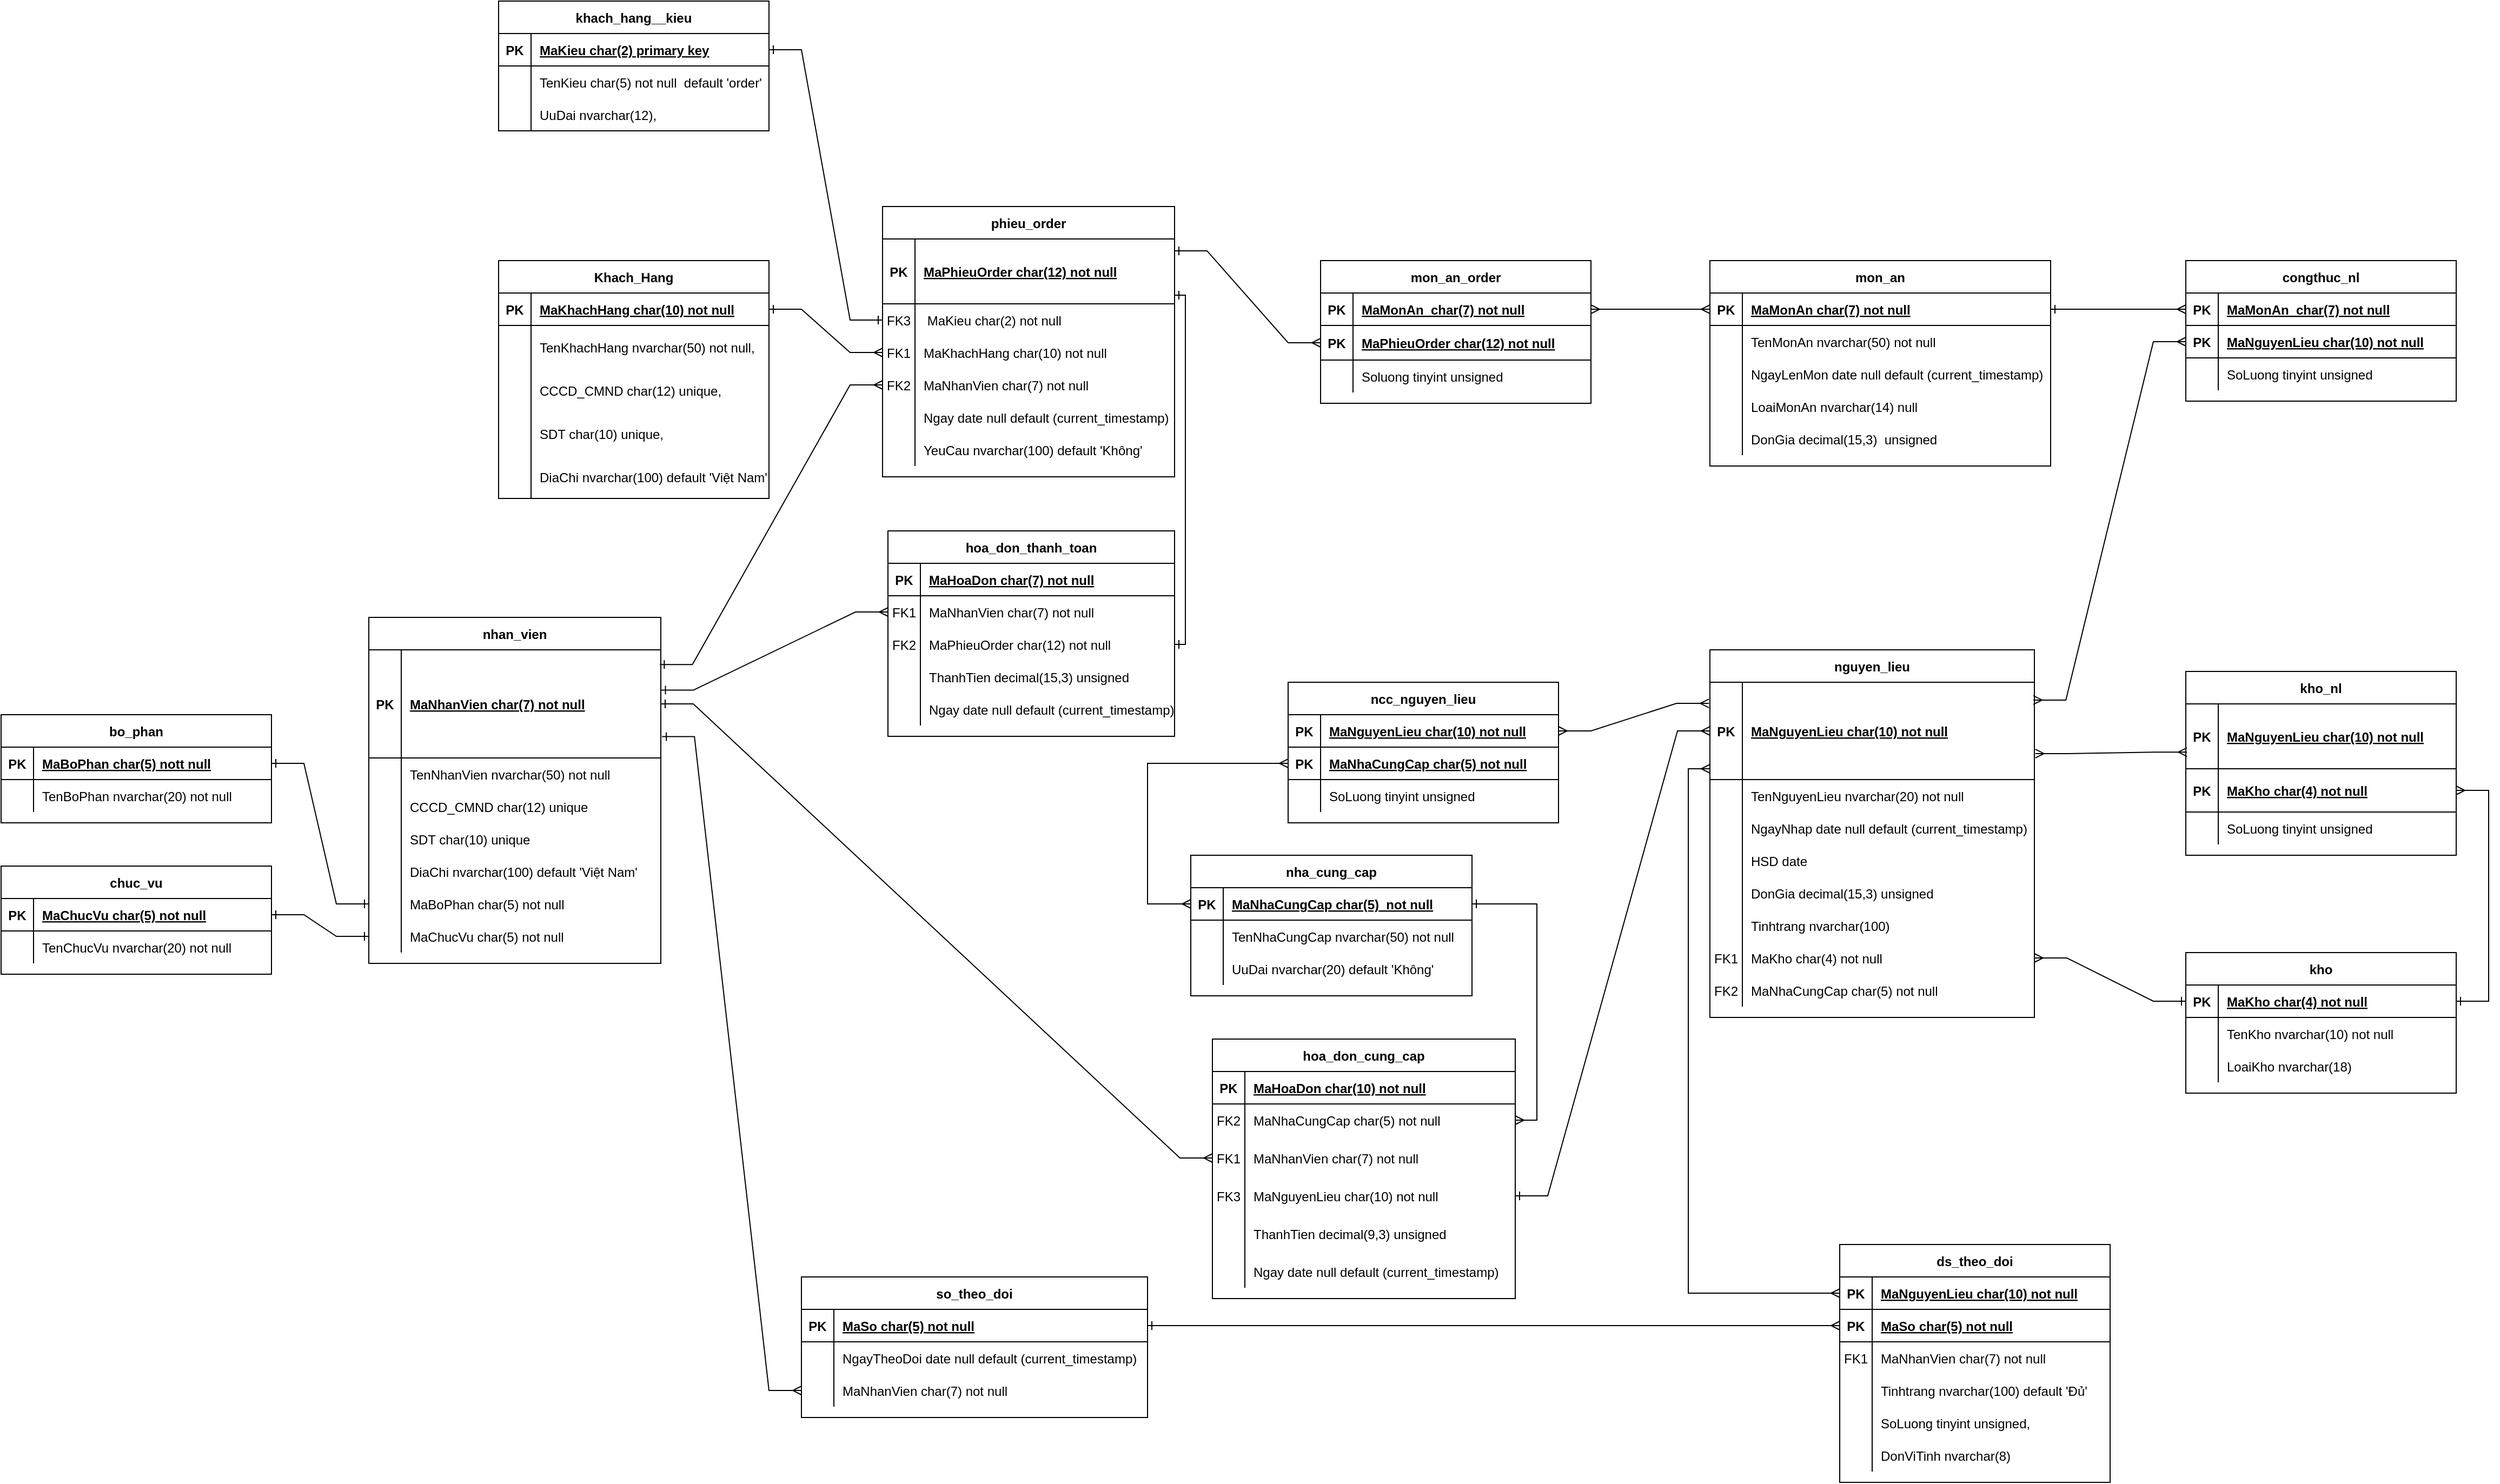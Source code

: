 <mxfile version="20.8.16" type="device"><diagram id="R2lEEEUBdFMjLlhIrx00" name="Page-1"><mxGraphModel dx="446" dy="1016" grid="1" gridSize="10" guides="1" tooltips="1" connect="1" arrows="1" fold="1" page="1" pageScale="1" pageWidth="3300" pageHeight="4681" math="0" shadow="0" extFonts="Permanent Marker^https://fonts.googleapis.com/css?family=Permanent+Marker"><root><mxCell id="0"/><mxCell id="1" parent="0"/><mxCell id="C-vyLk0tnHw3VtMMgP7b-2" value="khach_hang__kieu" style="shape=table;startSize=30;container=1;collapsible=1;childLayout=tableLayout;fixedRows=1;rowLines=0;fontStyle=1;align=center;resizeLast=1;" parent="1" vertex="1"><mxGeometry x="600" y="200" width="250" height="120" as="geometry"><mxRectangle x="830" y="150" width="170" height="30" as="alternateBounds"/></mxGeometry></mxCell><mxCell id="C-vyLk0tnHw3VtMMgP7b-3" value="" style="shape=partialRectangle;collapsible=0;dropTarget=0;pointerEvents=0;fillColor=none;points=[[0,0.5],[1,0.5]];portConstraint=eastwest;top=0;left=0;right=0;bottom=1;" parent="C-vyLk0tnHw3VtMMgP7b-2" vertex="1"><mxGeometry y="30" width="250" height="30" as="geometry"/></mxCell><mxCell id="C-vyLk0tnHw3VtMMgP7b-4" value="PK" style="shape=partialRectangle;overflow=hidden;connectable=0;fillColor=none;top=0;left=0;bottom=0;right=0;fontStyle=1;" parent="C-vyLk0tnHw3VtMMgP7b-3" vertex="1"><mxGeometry width="30" height="30" as="geometry"><mxRectangle width="30" height="30" as="alternateBounds"/></mxGeometry></mxCell><mxCell id="C-vyLk0tnHw3VtMMgP7b-5" value="MaKieu char(2) primary key" style="shape=partialRectangle;overflow=hidden;connectable=0;fillColor=none;top=0;left=0;bottom=0;right=0;align=left;spacingLeft=6;fontStyle=5;" parent="C-vyLk0tnHw3VtMMgP7b-3" vertex="1"><mxGeometry x="30" width="220" height="30" as="geometry"><mxRectangle width="220" height="30" as="alternateBounds"/></mxGeometry></mxCell><mxCell id="C-vyLk0tnHw3VtMMgP7b-6" value="" style="shape=partialRectangle;collapsible=0;dropTarget=0;pointerEvents=0;fillColor=none;points=[[0,0.5],[1,0.5]];portConstraint=eastwest;top=0;left=0;right=0;bottom=0;" parent="C-vyLk0tnHw3VtMMgP7b-2" vertex="1"><mxGeometry y="60" width="250" height="30" as="geometry"/></mxCell><mxCell id="C-vyLk0tnHw3VtMMgP7b-7" value="" style="shape=partialRectangle;overflow=hidden;connectable=0;fillColor=none;top=0;left=0;bottom=0;right=0;" parent="C-vyLk0tnHw3VtMMgP7b-6" vertex="1"><mxGeometry width="30" height="30" as="geometry"><mxRectangle width="30" height="30" as="alternateBounds"/></mxGeometry></mxCell><mxCell id="C-vyLk0tnHw3VtMMgP7b-8" value="TenKieu char(5) not null  default 'order'" style="shape=partialRectangle;overflow=hidden;connectable=0;fillColor=none;top=0;left=0;bottom=0;right=0;align=left;spacingLeft=6;" parent="C-vyLk0tnHw3VtMMgP7b-6" vertex="1"><mxGeometry x="30" width="220" height="30" as="geometry"><mxRectangle width="220" height="30" as="alternateBounds"/></mxGeometry></mxCell><mxCell id="C-vyLk0tnHw3VtMMgP7b-9" value="" style="shape=partialRectangle;collapsible=0;dropTarget=0;pointerEvents=0;fillColor=none;points=[[0,0.5],[1,0.5]];portConstraint=eastwest;top=0;left=0;right=0;bottom=0;" parent="C-vyLk0tnHw3VtMMgP7b-2" vertex="1"><mxGeometry y="90" width="250" height="30" as="geometry"/></mxCell><mxCell id="C-vyLk0tnHw3VtMMgP7b-10" value="" style="shape=partialRectangle;overflow=hidden;connectable=0;fillColor=none;top=0;left=0;bottom=0;right=0;" parent="C-vyLk0tnHw3VtMMgP7b-9" vertex="1"><mxGeometry width="30" height="30" as="geometry"><mxRectangle width="30" height="30" as="alternateBounds"/></mxGeometry></mxCell><mxCell id="C-vyLk0tnHw3VtMMgP7b-11" value="UuDai nvarchar(12)," style="shape=partialRectangle;overflow=hidden;connectable=0;fillColor=none;top=0;left=0;bottom=0;right=0;align=left;spacingLeft=6;" parent="C-vyLk0tnHw3VtMMgP7b-9" vertex="1"><mxGeometry x="30" width="220" height="30" as="geometry"><mxRectangle width="220" height="30" as="alternateBounds"/></mxGeometry></mxCell><mxCell id="C-vyLk0tnHw3VtMMgP7b-13" value="phieu_order" style="shape=table;startSize=30;container=1;collapsible=1;childLayout=tableLayout;fixedRows=1;rowLines=0;fontStyle=1;align=center;resizeLast=1;" parent="1" vertex="1"><mxGeometry x="955" y="390" width="270" height="250" as="geometry"><mxRectangle x="955" y="390" width="110" height="30" as="alternateBounds"/></mxGeometry></mxCell><mxCell id="C-vyLk0tnHw3VtMMgP7b-14" value="" style="shape=partialRectangle;collapsible=0;dropTarget=0;pointerEvents=0;fillColor=none;points=[[0,0.5],[1,0.5]];portConstraint=eastwest;top=0;left=0;right=0;bottom=1;" parent="C-vyLk0tnHw3VtMMgP7b-13" vertex="1"><mxGeometry y="30" width="270" height="60" as="geometry"/></mxCell><mxCell id="C-vyLk0tnHw3VtMMgP7b-15" value="PK" style="shape=partialRectangle;overflow=hidden;connectable=0;fillColor=none;top=0;left=0;bottom=0;right=0;fontStyle=1;" parent="C-vyLk0tnHw3VtMMgP7b-14" vertex="1"><mxGeometry width="30" height="60" as="geometry"><mxRectangle width="30" height="60" as="alternateBounds"/></mxGeometry></mxCell><mxCell id="C-vyLk0tnHw3VtMMgP7b-16" value="MaPhieuOrder char(12) not null" style="shape=partialRectangle;overflow=hidden;connectable=0;fillColor=none;top=0;left=0;bottom=0;right=0;align=left;spacingLeft=6;fontStyle=5;" parent="C-vyLk0tnHw3VtMMgP7b-14" vertex="1"><mxGeometry x="30" width="240" height="60" as="geometry"><mxRectangle width="240" height="60" as="alternateBounds"/></mxGeometry></mxCell><mxCell id="W5Unzr-jxAz9hvHmpNdb-43" value="" style="shape=partialRectangle;collapsible=0;dropTarget=0;pointerEvents=0;fillColor=none;points=[[0,0.5],[1,0.5]];portConstraint=eastwest;top=0;left=0;right=0;bottom=0;" parent="C-vyLk0tnHw3VtMMgP7b-13" vertex="1"><mxGeometry y="90" width="270" height="30" as="geometry"/></mxCell><mxCell id="W5Unzr-jxAz9hvHmpNdb-44" value="FK3" style="shape=partialRectangle;overflow=hidden;connectable=0;fillColor=none;top=0;left=0;bottom=0;right=0;" parent="W5Unzr-jxAz9hvHmpNdb-43" vertex="1"><mxGeometry width="30" height="30" as="geometry"><mxRectangle width="30" height="30" as="alternateBounds"/></mxGeometry></mxCell><mxCell id="W5Unzr-jxAz9hvHmpNdb-45" value=" MaKieu char(2) not null" style="shape=partialRectangle;overflow=hidden;connectable=0;fillColor=none;top=0;left=0;bottom=0;right=0;align=left;spacingLeft=6;" parent="W5Unzr-jxAz9hvHmpNdb-43" vertex="1"><mxGeometry x="30" width="240" height="30" as="geometry"><mxRectangle width="240" height="30" as="alternateBounds"/></mxGeometry></mxCell><mxCell id="C-vyLk0tnHw3VtMMgP7b-17" value="" style="shape=partialRectangle;collapsible=0;dropTarget=0;pointerEvents=0;fillColor=none;points=[[0,0.5],[1,0.5]];portConstraint=eastwest;top=0;left=0;right=0;bottom=0;" parent="C-vyLk0tnHw3VtMMgP7b-13" vertex="1"><mxGeometry y="120" width="270" height="30" as="geometry"/></mxCell><mxCell id="C-vyLk0tnHw3VtMMgP7b-18" value="FK1" style="shape=partialRectangle;overflow=hidden;connectable=0;fillColor=none;top=0;left=0;bottom=0;right=0;" parent="C-vyLk0tnHw3VtMMgP7b-17" vertex="1"><mxGeometry width="30" height="30" as="geometry"><mxRectangle width="30" height="30" as="alternateBounds"/></mxGeometry></mxCell><mxCell id="C-vyLk0tnHw3VtMMgP7b-19" value="MaKhachHang char(10) not null" style="shape=partialRectangle;overflow=hidden;connectable=0;fillColor=none;top=0;left=0;bottom=0;right=0;align=left;spacingLeft=6;" parent="C-vyLk0tnHw3VtMMgP7b-17" vertex="1"><mxGeometry x="30" width="240" height="30" as="geometry"><mxRectangle width="240" height="30" as="alternateBounds"/></mxGeometry></mxCell><mxCell id="C-vyLk0tnHw3VtMMgP7b-20" value="" style="shape=partialRectangle;collapsible=0;dropTarget=0;pointerEvents=0;fillColor=none;points=[[0,0.5],[1,0.5]];portConstraint=eastwest;top=0;left=0;right=0;bottom=0;" parent="C-vyLk0tnHw3VtMMgP7b-13" vertex="1"><mxGeometry y="150" width="270" height="30" as="geometry"/></mxCell><mxCell id="C-vyLk0tnHw3VtMMgP7b-21" value="FK2" style="shape=partialRectangle;overflow=hidden;connectable=0;fillColor=none;top=0;left=0;bottom=0;right=0;" parent="C-vyLk0tnHw3VtMMgP7b-20" vertex="1"><mxGeometry width="30" height="30" as="geometry"><mxRectangle width="30" height="30" as="alternateBounds"/></mxGeometry></mxCell><mxCell id="C-vyLk0tnHw3VtMMgP7b-22" value="MaNhanVien char(7) not null" style="shape=partialRectangle;overflow=hidden;connectable=0;fillColor=none;top=0;left=0;bottom=0;right=0;align=left;spacingLeft=6;" parent="C-vyLk0tnHw3VtMMgP7b-20" vertex="1"><mxGeometry x="30" width="240" height="30" as="geometry"><mxRectangle width="240" height="30" as="alternateBounds"/></mxGeometry></mxCell><mxCell id="W5Unzr-jxAz9hvHmpNdb-49" value="" style="shape=partialRectangle;collapsible=0;dropTarget=0;pointerEvents=0;fillColor=none;points=[[0,0.5],[1,0.5]];portConstraint=eastwest;top=0;left=0;right=0;bottom=0;" parent="C-vyLk0tnHw3VtMMgP7b-13" vertex="1"><mxGeometry y="180" width="270" height="30" as="geometry"/></mxCell><mxCell id="W5Unzr-jxAz9hvHmpNdb-50" value="" style="shape=partialRectangle;overflow=hidden;connectable=0;fillColor=none;top=0;left=0;bottom=0;right=0;" parent="W5Unzr-jxAz9hvHmpNdb-49" vertex="1"><mxGeometry width="30" height="30" as="geometry"><mxRectangle width="30" height="30" as="alternateBounds"/></mxGeometry></mxCell><mxCell id="W5Unzr-jxAz9hvHmpNdb-51" value="Ngay date null default (current_timestamp)" style="shape=partialRectangle;overflow=hidden;connectable=0;fillColor=none;top=0;left=0;bottom=0;right=0;align=left;spacingLeft=6;" parent="W5Unzr-jxAz9hvHmpNdb-49" vertex="1"><mxGeometry x="30" width="240" height="30" as="geometry"><mxRectangle width="240" height="30" as="alternateBounds"/></mxGeometry></mxCell><mxCell id="fZc5Qd2UQqd852AWLh7k-1" value="" style="shape=partialRectangle;collapsible=0;dropTarget=0;pointerEvents=0;fillColor=none;points=[[0,0.5],[1,0.5]];portConstraint=eastwest;top=0;left=0;right=0;bottom=0;" parent="C-vyLk0tnHw3VtMMgP7b-13" vertex="1"><mxGeometry y="210" width="270" height="30" as="geometry"/></mxCell><mxCell id="fZc5Qd2UQqd852AWLh7k-2" value="" style="shape=partialRectangle;overflow=hidden;connectable=0;fillColor=none;top=0;left=0;bottom=0;right=0;" parent="fZc5Qd2UQqd852AWLh7k-1" vertex="1"><mxGeometry width="30" height="30" as="geometry"><mxRectangle width="30" height="30" as="alternateBounds"/></mxGeometry></mxCell><mxCell id="fZc5Qd2UQqd852AWLh7k-3" value="&#9;YeuCau nvarchar(100) default 'Không'" style="shape=partialRectangle;overflow=hidden;connectable=0;fillColor=none;top=0;left=0;bottom=0;right=0;align=left;spacingLeft=6;" parent="fZc5Qd2UQqd852AWLh7k-1" vertex="1"><mxGeometry x="30" width="240" height="30" as="geometry"><mxRectangle width="240" height="30" as="alternateBounds"/></mxGeometry></mxCell><mxCell id="C-vyLk0tnHw3VtMMgP7b-23" value="Khach_Hang" style="shape=table;startSize=30;container=1;collapsible=1;childLayout=tableLayout;fixedRows=1;rowLines=0;fontStyle=1;align=center;resizeLast=1;" parent="1" vertex="1"><mxGeometry x="600" y="440" width="250" height="220" as="geometry"><mxRectangle x="270" y="90" width="110" height="30" as="alternateBounds"/></mxGeometry></mxCell><mxCell id="C-vyLk0tnHw3VtMMgP7b-24" value="" style="shape=partialRectangle;collapsible=0;dropTarget=0;pointerEvents=0;fillColor=none;points=[[0,0.5],[1,0.5]];portConstraint=eastwest;top=0;left=0;right=0;bottom=1;" parent="C-vyLk0tnHw3VtMMgP7b-23" vertex="1"><mxGeometry y="30" width="250" height="30" as="geometry"/></mxCell><mxCell id="C-vyLk0tnHw3VtMMgP7b-25" value="PK" style="shape=partialRectangle;overflow=hidden;connectable=0;fillColor=none;top=0;left=0;bottom=0;right=0;fontStyle=1;" parent="C-vyLk0tnHw3VtMMgP7b-24" vertex="1"><mxGeometry width="30" height="30" as="geometry"><mxRectangle width="30" height="30" as="alternateBounds"/></mxGeometry></mxCell><mxCell id="C-vyLk0tnHw3VtMMgP7b-26" value="MaKhachHang char(10) not null" style="shape=partialRectangle;overflow=hidden;connectable=0;fillColor=none;top=0;left=0;bottom=0;right=0;align=left;spacingLeft=6;fontStyle=5;" parent="C-vyLk0tnHw3VtMMgP7b-24" vertex="1"><mxGeometry x="30" width="220" height="30" as="geometry"><mxRectangle width="220" height="30" as="alternateBounds"/></mxGeometry></mxCell><mxCell id="C-vyLk0tnHw3VtMMgP7b-27" value="" style="shape=partialRectangle;collapsible=0;dropTarget=0;pointerEvents=0;fillColor=none;points=[[0,0.5],[1,0.5]];portConstraint=eastwest;top=0;left=0;right=0;bottom=0;" parent="C-vyLk0tnHw3VtMMgP7b-23" vertex="1"><mxGeometry y="60" width="250" height="40" as="geometry"/></mxCell><mxCell id="C-vyLk0tnHw3VtMMgP7b-28" value="" style="shape=partialRectangle;overflow=hidden;connectable=0;fillColor=none;top=0;left=0;bottom=0;right=0;" parent="C-vyLk0tnHw3VtMMgP7b-27" vertex="1"><mxGeometry width="30" height="40" as="geometry"><mxRectangle width="30" height="40" as="alternateBounds"/></mxGeometry></mxCell><mxCell id="C-vyLk0tnHw3VtMMgP7b-29" value="TenKhachHang nvarchar(50) not null," style="shape=partialRectangle;overflow=hidden;connectable=0;fillColor=none;top=0;left=0;bottom=0;right=0;align=left;spacingLeft=6;" parent="C-vyLk0tnHw3VtMMgP7b-27" vertex="1"><mxGeometry x="30" width="220" height="40" as="geometry"><mxRectangle width="220" height="40" as="alternateBounds"/></mxGeometry></mxCell><mxCell id="W5Unzr-jxAz9hvHmpNdb-15" value="" style="shape=partialRectangle;collapsible=0;dropTarget=0;pointerEvents=0;fillColor=none;points=[[0,0.5],[1,0.5]];portConstraint=eastwest;top=0;left=0;right=0;bottom=0;" parent="C-vyLk0tnHw3VtMMgP7b-23" vertex="1"><mxGeometry y="100" width="250" height="40" as="geometry"/></mxCell><mxCell id="W5Unzr-jxAz9hvHmpNdb-16" value="" style="shape=partialRectangle;overflow=hidden;connectable=0;fillColor=none;top=0;left=0;bottom=0;right=0;" parent="W5Unzr-jxAz9hvHmpNdb-15" vertex="1"><mxGeometry width="30" height="40" as="geometry"><mxRectangle width="30" height="40" as="alternateBounds"/></mxGeometry></mxCell><mxCell id="W5Unzr-jxAz9hvHmpNdb-17" value="CCCD_CMND char(12) unique," style="shape=partialRectangle;overflow=hidden;connectable=0;fillColor=none;top=0;left=0;bottom=0;right=0;align=left;spacingLeft=6;" parent="W5Unzr-jxAz9hvHmpNdb-15" vertex="1"><mxGeometry x="30" width="220" height="40" as="geometry"><mxRectangle width="220" height="40" as="alternateBounds"/></mxGeometry></mxCell><mxCell id="W5Unzr-jxAz9hvHmpNdb-18" value="" style="shape=partialRectangle;collapsible=0;dropTarget=0;pointerEvents=0;fillColor=none;points=[[0,0.5],[1,0.5]];portConstraint=eastwest;top=0;left=0;right=0;bottom=0;" parent="C-vyLk0tnHw3VtMMgP7b-23" vertex="1"><mxGeometry y="140" width="250" height="40" as="geometry"/></mxCell><mxCell id="W5Unzr-jxAz9hvHmpNdb-19" value="" style="shape=partialRectangle;overflow=hidden;connectable=0;fillColor=none;top=0;left=0;bottom=0;right=0;" parent="W5Unzr-jxAz9hvHmpNdb-18" vertex="1"><mxGeometry width="30" height="40" as="geometry"><mxRectangle width="30" height="40" as="alternateBounds"/></mxGeometry></mxCell><mxCell id="W5Unzr-jxAz9hvHmpNdb-20" value="SDT char(10) unique," style="shape=partialRectangle;overflow=hidden;connectable=0;fillColor=none;top=0;left=0;bottom=0;right=0;align=left;spacingLeft=6;" parent="W5Unzr-jxAz9hvHmpNdb-18" vertex="1"><mxGeometry x="30" width="220" height="40" as="geometry"><mxRectangle width="220" height="40" as="alternateBounds"/></mxGeometry></mxCell><mxCell id="W5Unzr-jxAz9hvHmpNdb-21" value="" style="shape=partialRectangle;collapsible=0;dropTarget=0;pointerEvents=0;fillColor=none;points=[[0,0.5],[1,0.5]];portConstraint=eastwest;top=0;left=0;right=0;bottom=0;" parent="C-vyLk0tnHw3VtMMgP7b-23" vertex="1"><mxGeometry y="180" width="250" height="40" as="geometry"/></mxCell><mxCell id="W5Unzr-jxAz9hvHmpNdb-22" value="" style="shape=partialRectangle;overflow=hidden;connectable=0;fillColor=none;top=0;left=0;bottom=0;right=0;" parent="W5Unzr-jxAz9hvHmpNdb-21" vertex="1"><mxGeometry width="30" height="40" as="geometry"><mxRectangle width="30" height="40" as="alternateBounds"/></mxGeometry></mxCell><mxCell id="W5Unzr-jxAz9hvHmpNdb-23" value="DiaChi nvarchar(100) default 'Việt Nam'" style="shape=partialRectangle;overflow=hidden;connectable=0;fillColor=none;top=0;left=0;bottom=0;right=0;align=left;spacingLeft=6;" parent="W5Unzr-jxAz9hvHmpNdb-21" vertex="1"><mxGeometry x="30" width="220" height="40" as="geometry"><mxRectangle width="220" height="40" as="alternateBounds"/></mxGeometry></mxCell><mxCell id="W5Unzr-jxAz9hvHmpNdb-52" value="mon_an_order" style="shape=table;startSize=30;container=1;collapsible=1;childLayout=tableLayout;fixedRows=1;rowLines=0;fontStyle=1;align=center;resizeLast=1;" parent="1" vertex="1"><mxGeometry x="1360" y="440" width="250" height="132" as="geometry"><mxRectangle x="1360" y="440" width="120" height="30" as="alternateBounds"/></mxGeometry></mxCell><mxCell id="W5Unzr-jxAz9hvHmpNdb-53" value="" style="shape=partialRectangle;collapsible=0;dropTarget=0;pointerEvents=0;fillColor=none;points=[[0,0.5],[1,0.5]];portConstraint=eastwest;top=0;left=0;right=0;bottom=1;" parent="W5Unzr-jxAz9hvHmpNdb-52" vertex="1"><mxGeometry y="30" width="250" height="30" as="geometry"/></mxCell><mxCell id="W5Unzr-jxAz9hvHmpNdb-54" value="PK" style="shape=partialRectangle;overflow=hidden;connectable=0;fillColor=none;top=0;left=0;bottom=0;right=0;fontStyle=1;" parent="W5Unzr-jxAz9hvHmpNdb-53" vertex="1"><mxGeometry width="30" height="30" as="geometry"><mxRectangle width="30" height="30" as="alternateBounds"/></mxGeometry></mxCell><mxCell id="W5Unzr-jxAz9hvHmpNdb-55" value="MaMonAn  char(7) not null" style="shape=partialRectangle;overflow=hidden;connectable=0;fillColor=none;top=0;left=0;bottom=0;right=0;align=left;spacingLeft=6;fontStyle=5;" parent="W5Unzr-jxAz9hvHmpNdb-53" vertex="1"><mxGeometry x="30" width="220" height="30" as="geometry"><mxRectangle width="220" height="30" as="alternateBounds"/></mxGeometry></mxCell><mxCell id="W5Unzr-jxAz9hvHmpNdb-62" value="" style="shape=partialRectangle;collapsible=0;dropTarget=0;pointerEvents=0;fillColor=none;points=[[0,0.5],[1,0.5]];portConstraint=eastwest;top=0;left=0;right=0;bottom=1;" parent="W5Unzr-jxAz9hvHmpNdb-52" vertex="1"><mxGeometry y="60" width="250" height="32" as="geometry"/></mxCell><mxCell id="W5Unzr-jxAz9hvHmpNdb-63" value="PK" style="shape=partialRectangle;overflow=hidden;connectable=0;fillColor=none;top=0;left=0;bottom=0;right=0;fontStyle=1;" parent="W5Unzr-jxAz9hvHmpNdb-62" vertex="1"><mxGeometry width="30" height="32" as="geometry"><mxRectangle width="30" height="32" as="alternateBounds"/></mxGeometry></mxCell><mxCell id="W5Unzr-jxAz9hvHmpNdb-64" value="MaPhieuOrder char(12) not null" style="shape=partialRectangle;overflow=hidden;connectable=0;fillColor=none;top=0;left=0;bottom=0;right=0;align=left;spacingLeft=6;fontStyle=5;" parent="W5Unzr-jxAz9hvHmpNdb-62" vertex="1"><mxGeometry x="30" width="220" height="32" as="geometry"><mxRectangle width="220" height="32" as="alternateBounds"/></mxGeometry></mxCell><mxCell id="W5Unzr-jxAz9hvHmpNdb-56" value="" style="shape=partialRectangle;collapsible=0;dropTarget=0;pointerEvents=0;fillColor=none;points=[[0,0.5],[1,0.5]];portConstraint=eastwest;top=0;left=0;right=0;bottom=0;" parent="W5Unzr-jxAz9hvHmpNdb-52" vertex="1"><mxGeometry y="92" width="250" height="30" as="geometry"/></mxCell><mxCell id="W5Unzr-jxAz9hvHmpNdb-57" value="" style="shape=partialRectangle;overflow=hidden;connectable=0;fillColor=none;top=0;left=0;bottom=0;right=0;" parent="W5Unzr-jxAz9hvHmpNdb-56" vertex="1"><mxGeometry width="30" height="30" as="geometry"><mxRectangle width="30" height="30" as="alternateBounds"/></mxGeometry></mxCell><mxCell id="W5Unzr-jxAz9hvHmpNdb-58" value="Soluong tinyint unsigned" style="shape=partialRectangle;overflow=hidden;connectable=0;fillColor=none;top=0;left=0;bottom=0;right=0;align=left;spacingLeft=6;" parent="W5Unzr-jxAz9hvHmpNdb-56" vertex="1"><mxGeometry x="30" width="220" height="30" as="geometry"><mxRectangle width="220" height="30" as="alternateBounds"/></mxGeometry></mxCell><mxCell id="W5Unzr-jxAz9hvHmpNdb-68" value="mon_an" style="shape=table;startSize=30;container=1;collapsible=1;childLayout=tableLayout;fixedRows=1;rowLines=0;fontStyle=1;align=center;resizeLast=1;" parent="1" vertex="1"><mxGeometry x="1720" y="440" width="315" height="190" as="geometry"><mxRectangle x="1710" y="460" width="90" height="30" as="alternateBounds"/></mxGeometry></mxCell><mxCell id="W5Unzr-jxAz9hvHmpNdb-69" value="" style="shape=partialRectangle;collapsible=0;dropTarget=0;pointerEvents=0;fillColor=none;points=[[0,0.5],[1,0.5]];portConstraint=eastwest;top=0;left=0;right=0;bottom=1;" parent="W5Unzr-jxAz9hvHmpNdb-68" vertex="1"><mxGeometry y="30" width="315" height="30" as="geometry"/></mxCell><mxCell id="W5Unzr-jxAz9hvHmpNdb-70" value="PK" style="shape=partialRectangle;overflow=hidden;connectable=0;fillColor=none;top=0;left=0;bottom=0;right=0;fontStyle=1;" parent="W5Unzr-jxAz9hvHmpNdb-69" vertex="1"><mxGeometry width="30" height="30" as="geometry"><mxRectangle width="30" height="30" as="alternateBounds"/></mxGeometry></mxCell><mxCell id="W5Unzr-jxAz9hvHmpNdb-71" value="MaMonAn char(7) not null" style="shape=partialRectangle;overflow=hidden;connectable=0;fillColor=none;top=0;left=0;bottom=0;right=0;align=left;spacingLeft=6;fontStyle=5;" parent="W5Unzr-jxAz9hvHmpNdb-69" vertex="1"><mxGeometry x="30" width="285" height="30" as="geometry"><mxRectangle width="285" height="30" as="alternateBounds"/></mxGeometry></mxCell><mxCell id="W5Unzr-jxAz9hvHmpNdb-72" value="" style="shape=partialRectangle;collapsible=0;dropTarget=0;pointerEvents=0;fillColor=none;points=[[0,0.5],[1,0.5]];portConstraint=eastwest;top=0;left=0;right=0;bottom=0;" parent="W5Unzr-jxAz9hvHmpNdb-68" vertex="1"><mxGeometry y="60" width="315" height="30" as="geometry"/></mxCell><mxCell id="W5Unzr-jxAz9hvHmpNdb-73" value="" style="shape=partialRectangle;overflow=hidden;connectable=0;fillColor=none;top=0;left=0;bottom=0;right=0;" parent="W5Unzr-jxAz9hvHmpNdb-72" vertex="1"><mxGeometry width="30" height="30" as="geometry"><mxRectangle width="30" height="30" as="alternateBounds"/></mxGeometry></mxCell><mxCell id="W5Unzr-jxAz9hvHmpNdb-74" value="TenMonAn nvarchar(50) not null" style="shape=partialRectangle;overflow=hidden;connectable=0;fillColor=none;top=0;left=0;bottom=0;right=0;align=left;spacingLeft=6;" parent="W5Unzr-jxAz9hvHmpNdb-72" vertex="1"><mxGeometry x="30" width="285" height="30" as="geometry"><mxRectangle width="285" height="30" as="alternateBounds"/></mxGeometry></mxCell><mxCell id="W5Unzr-jxAz9hvHmpNdb-75" value="" style="shape=partialRectangle;collapsible=0;dropTarget=0;pointerEvents=0;fillColor=none;points=[[0,0.5],[1,0.5]];portConstraint=eastwest;top=0;left=0;right=0;bottom=0;" parent="W5Unzr-jxAz9hvHmpNdb-68" vertex="1"><mxGeometry y="90" width="315" height="30" as="geometry"/></mxCell><mxCell id="W5Unzr-jxAz9hvHmpNdb-76" value="" style="shape=partialRectangle;overflow=hidden;connectable=0;fillColor=none;top=0;left=0;bottom=0;right=0;" parent="W5Unzr-jxAz9hvHmpNdb-75" vertex="1"><mxGeometry width="30" height="30" as="geometry"><mxRectangle width="30" height="30" as="alternateBounds"/></mxGeometry></mxCell><mxCell id="W5Unzr-jxAz9hvHmpNdb-77" value="NgayLenMon date null default (current_timestamp)" style="shape=partialRectangle;overflow=hidden;connectable=0;fillColor=none;top=0;left=0;bottom=0;right=0;align=left;spacingLeft=6;" parent="W5Unzr-jxAz9hvHmpNdb-75" vertex="1"><mxGeometry x="30" width="285" height="30" as="geometry"><mxRectangle width="285" height="30" as="alternateBounds"/></mxGeometry></mxCell><mxCell id="W5Unzr-jxAz9hvHmpNdb-78" value="" style="shape=partialRectangle;collapsible=0;dropTarget=0;pointerEvents=0;fillColor=none;points=[[0,0.5],[1,0.5]];portConstraint=eastwest;top=0;left=0;right=0;bottom=0;" parent="W5Unzr-jxAz9hvHmpNdb-68" vertex="1"><mxGeometry y="120" width="315" height="30" as="geometry"/></mxCell><mxCell id="W5Unzr-jxAz9hvHmpNdb-79" value="" style="shape=partialRectangle;overflow=hidden;connectable=0;fillColor=none;top=0;left=0;bottom=0;right=0;" parent="W5Unzr-jxAz9hvHmpNdb-78" vertex="1"><mxGeometry width="30" height="30" as="geometry"><mxRectangle width="30" height="30" as="alternateBounds"/></mxGeometry></mxCell><mxCell id="W5Unzr-jxAz9hvHmpNdb-80" value="LoaiMonAn nvarchar(14) null" style="shape=partialRectangle;overflow=hidden;connectable=0;fillColor=none;top=0;left=0;bottom=0;right=0;align=left;spacingLeft=6;" parent="W5Unzr-jxAz9hvHmpNdb-78" vertex="1"><mxGeometry x="30" width="285" height="30" as="geometry"><mxRectangle width="285" height="30" as="alternateBounds"/></mxGeometry></mxCell><mxCell id="W5Unzr-jxAz9hvHmpNdb-81" value="" style="shape=partialRectangle;collapsible=0;dropTarget=0;pointerEvents=0;fillColor=none;points=[[0,0.5],[1,0.5]];portConstraint=eastwest;top=0;left=0;right=0;bottom=0;" parent="W5Unzr-jxAz9hvHmpNdb-68" vertex="1"><mxGeometry y="150" width="315" height="30" as="geometry"/></mxCell><mxCell id="W5Unzr-jxAz9hvHmpNdb-82" value="" style="shape=partialRectangle;overflow=hidden;connectable=0;fillColor=none;top=0;left=0;bottom=0;right=0;" parent="W5Unzr-jxAz9hvHmpNdb-81" vertex="1"><mxGeometry width="30" height="30" as="geometry"><mxRectangle width="30" height="30" as="alternateBounds"/></mxGeometry></mxCell><mxCell id="W5Unzr-jxAz9hvHmpNdb-83" value="DonGia decimal(15,3)  unsigned" style="shape=partialRectangle;overflow=hidden;connectable=0;fillColor=none;top=0;left=0;bottom=0;right=0;align=left;spacingLeft=6;" parent="W5Unzr-jxAz9hvHmpNdb-81" vertex="1"><mxGeometry x="30" width="285" height="30" as="geometry"><mxRectangle width="285" height="30" as="alternateBounds"/></mxGeometry></mxCell><mxCell id="W5Unzr-jxAz9hvHmpNdb-97" value="congthuc_nl" style="shape=table;startSize=30;container=1;collapsible=1;childLayout=tableLayout;fixedRows=1;rowLines=0;fontStyle=1;align=center;resizeLast=1;" parent="1" vertex="1"><mxGeometry x="2160" y="440" width="250" height="130" as="geometry"><mxRectangle x="1780" y="680" width="110" height="30" as="alternateBounds"/></mxGeometry></mxCell><mxCell id="W5Unzr-jxAz9hvHmpNdb-98" value="" style="shape=partialRectangle;collapsible=0;dropTarget=0;pointerEvents=0;fillColor=none;points=[[0,0.5],[1,0.5]];portConstraint=eastwest;top=0;left=0;right=0;bottom=1;" parent="W5Unzr-jxAz9hvHmpNdb-97" vertex="1"><mxGeometry y="30" width="250" height="30" as="geometry"/></mxCell><mxCell id="W5Unzr-jxAz9hvHmpNdb-99" value="PK" style="shape=partialRectangle;overflow=hidden;connectable=0;fillColor=none;top=0;left=0;bottom=0;right=0;fontStyle=1;" parent="W5Unzr-jxAz9hvHmpNdb-98" vertex="1"><mxGeometry width="30" height="30" as="geometry"><mxRectangle width="30" height="30" as="alternateBounds"/></mxGeometry></mxCell><mxCell id="W5Unzr-jxAz9hvHmpNdb-100" value="MaMonAn  char(7) not null" style="shape=partialRectangle;overflow=hidden;connectable=0;fillColor=none;top=0;left=0;bottom=0;right=0;align=left;spacingLeft=6;fontStyle=5;" parent="W5Unzr-jxAz9hvHmpNdb-98" vertex="1"><mxGeometry x="30" width="220" height="30" as="geometry"><mxRectangle width="220" height="30" as="alternateBounds"/></mxGeometry></mxCell><mxCell id="W5Unzr-jxAz9hvHmpNdb-107" value="" style="shape=partialRectangle;collapsible=0;dropTarget=0;pointerEvents=0;fillColor=none;points=[[0,0.5],[1,0.5]];portConstraint=eastwest;top=0;left=0;right=0;bottom=1;" parent="W5Unzr-jxAz9hvHmpNdb-97" vertex="1"><mxGeometry y="60" width="250" height="30" as="geometry"/></mxCell><mxCell id="W5Unzr-jxAz9hvHmpNdb-108" value="PK" style="shape=partialRectangle;overflow=hidden;connectable=0;fillColor=none;top=0;left=0;bottom=0;right=0;fontStyle=1;" parent="W5Unzr-jxAz9hvHmpNdb-107" vertex="1"><mxGeometry width="30" height="30" as="geometry"><mxRectangle width="30" height="30" as="alternateBounds"/></mxGeometry></mxCell><mxCell id="W5Unzr-jxAz9hvHmpNdb-109" value="MaNguyenLieu char(10) not null" style="shape=partialRectangle;overflow=hidden;connectable=0;fillColor=none;top=0;left=0;bottom=0;right=0;align=left;spacingLeft=6;fontStyle=5;" parent="W5Unzr-jxAz9hvHmpNdb-107" vertex="1"><mxGeometry x="30" width="220" height="30" as="geometry"><mxRectangle width="220" height="30" as="alternateBounds"/></mxGeometry></mxCell><mxCell id="W5Unzr-jxAz9hvHmpNdb-101" value="" style="shape=partialRectangle;collapsible=0;dropTarget=0;pointerEvents=0;fillColor=none;points=[[0,0.5],[1,0.5]];portConstraint=eastwest;top=0;left=0;right=0;bottom=0;" parent="W5Unzr-jxAz9hvHmpNdb-97" vertex="1"><mxGeometry y="90" width="250" height="30" as="geometry"/></mxCell><mxCell id="W5Unzr-jxAz9hvHmpNdb-102" value="" style="shape=partialRectangle;overflow=hidden;connectable=0;fillColor=none;top=0;left=0;bottom=0;right=0;" parent="W5Unzr-jxAz9hvHmpNdb-101" vertex="1"><mxGeometry width="30" height="30" as="geometry"><mxRectangle width="30" height="30" as="alternateBounds"/></mxGeometry></mxCell><mxCell id="W5Unzr-jxAz9hvHmpNdb-103" value="SoLuong tinyint unsigned" style="shape=partialRectangle;overflow=hidden;connectable=0;fillColor=none;top=0;left=0;bottom=0;right=0;align=left;spacingLeft=6;" parent="W5Unzr-jxAz9hvHmpNdb-101" vertex="1"><mxGeometry x="30" width="220" height="30" as="geometry"><mxRectangle width="220" height="30" as="alternateBounds"/></mxGeometry></mxCell><mxCell id="W5Unzr-jxAz9hvHmpNdb-110" value="hoa_don_thanh_toan" style="shape=table;startSize=30;container=1;collapsible=1;childLayout=tableLayout;fixedRows=1;rowLines=0;fontStyle=1;align=center;resizeLast=1;" parent="1" vertex="1"><mxGeometry x="960" y="690" width="265" height="190" as="geometry"><mxRectangle x="930" y="810" width="160" height="30" as="alternateBounds"/></mxGeometry></mxCell><mxCell id="W5Unzr-jxAz9hvHmpNdb-111" value="" style="shape=partialRectangle;collapsible=0;dropTarget=0;pointerEvents=0;fillColor=none;points=[[0,0.5],[1,0.5]];portConstraint=eastwest;top=0;left=0;right=0;bottom=1;" parent="W5Unzr-jxAz9hvHmpNdb-110" vertex="1"><mxGeometry y="30" width="265" height="30" as="geometry"/></mxCell><mxCell id="W5Unzr-jxAz9hvHmpNdb-112" value="PK" style="shape=partialRectangle;overflow=hidden;connectable=0;fillColor=none;top=0;left=0;bottom=0;right=0;fontStyle=1;" parent="W5Unzr-jxAz9hvHmpNdb-111" vertex="1"><mxGeometry width="30" height="30" as="geometry"><mxRectangle width="30" height="30" as="alternateBounds"/></mxGeometry></mxCell><mxCell id="W5Unzr-jxAz9hvHmpNdb-113" value="MaHoaDon char(7) not null" style="shape=partialRectangle;overflow=hidden;connectable=0;fillColor=none;top=0;left=0;bottom=0;right=0;align=left;spacingLeft=6;fontStyle=5;" parent="W5Unzr-jxAz9hvHmpNdb-111" vertex="1"><mxGeometry x="30" width="235" height="30" as="geometry"><mxRectangle width="235" height="30" as="alternateBounds"/></mxGeometry></mxCell><mxCell id="W5Unzr-jxAz9hvHmpNdb-114" value="" style="shape=partialRectangle;collapsible=0;dropTarget=0;pointerEvents=0;fillColor=none;points=[[0,0.5],[1,0.5]];portConstraint=eastwest;top=0;left=0;right=0;bottom=0;" parent="W5Unzr-jxAz9hvHmpNdb-110" vertex="1"><mxGeometry y="60" width="265" height="30" as="geometry"/></mxCell><mxCell id="W5Unzr-jxAz9hvHmpNdb-115" value="FK1" style="shape=partialRectangle;overflow=hidden;connectable=0;fillColor=none;top=0;left=0;bottom=0;right=0;" parent="W5Unzr-jxAz9hvHmpNdb-114" vertex="1"><mxGeometry width="30" height="30" as="geometry"><mxRectangle width="30" height="30" as="alternateBounds"/></mxGeometry></mxCell><mxCell id="W5Unzr-jxAz9hvHmpNdb-116" value="MaNhanVien char(7) not null" style="shape=partialRectangle;overflow=hidden;connectable=0;fillColor=none;top=0;left=0;bottom=0;right=0;align=left;spacingLeft=6;" parent="W5Unzr-jxAz9hvHmpNdb-114" vertex="1"><mxGeometry x="30" width="235" height="30" as="geometry"><mxRectangle width="235" height="30" as="alternateBounds"/></mxGeometry></mxCell><mxCell id="W5Unzr-jxAz9hvHmpNdb-117" value="" style="shape=partialRectangle;collapsible=0;dropTarget=0;pointerEvents=0;fillColor=none;points=[[0,0.5],[1,0.5]];portConstraint=eastwest;top=0;left=0;right=0;bottom=0;" parent="W5Unzr-jxAz9hvHmpNdb-110" vertex="1"><mxGeometry y="90" width="265" height="30" as="geometry"/></mxCell><mxCell id="W5Unzr-jxAz9hvHmpNdb-118" value="FK2" style="shape=partialRectangle;overflow=hidden;connectable=0;fillColor=none;top=0;left=0;bottom=0;right=0;" parent="W5Unzr-jxAz9hvHmpNdb-117" vertex="1"><mxGeometry width="30" height="30" as="geometry"><mxRectangle width="30" height="30" as="alternateBounds"/></mxGeometry></mxCell><mxCell id="W5Unzr-jxAz9hvHmpNdb-119" value="MaPhieuOrder char(12) not null" style="shape=partialRectangle;overflow=hidden;connectable=0;fillColor=none;top=0;left=0;bottom=0;right=0;align=left;spacingLeft=6;" parent="W5Unzr-jxAz9hvHmpNdb-117" vertex="1"><mxGeometry x="30" width="235" height="30" as="geometry"><mxRectangle width="235" height="30" as="alternateBounds"/></mxGeometry></mxCell><mxCell id="W5Unzr-jxAz9hvHmpNdb-120" value="" style="shape=partialRectangle;collapsible=0;dropTarget=0;pointerEvents=0;fillColor=none;points=[[0,0.5],[1,0.5]];portConstraint=eastwest;top=0;left=0;right=0;bottom=0;" parent="W5Unzr-jxAz9hvHmpNdb-110" vertex="1"><mxGeometry y="120" width="265" height="30" as="geometry"/></mxCell><mxCell id="W5Unzr-jxAz9hvHmpNdb-121" value="" style="shape=partialRectangle;overflow=hidden;connectable=0;fillColor=none;top=0;left=0;bottom=0;right=0;" parent="W5Unzr-jxAz9hvHmpNdb-120" vertex="1"><mxGeometry width="30" height="30" as="geometry"><mxRectangle width="30" height="30" as="alternateBounds"/></mxGeometry></mxCell><mxCell id="W5Unzr-jxAz9hvHmpNdb-122" value="ThanhTien decimal(15,3) unsigned" style="shape=partialRectangle;overflow=hidden;connectable=0;fillColor=none;top=0;left=0;bottom=0;right=0;align=left;spacingLeft=6;" parent="W5Unzr-jxAz9hvHmpNdb-120" vertex="1"><mxGeometry x="30" width="235" height="30" as="geometry"><mxRectangle width="235" height="30" as="alternateBounds"/></mxGeometry></mxCell><mxCell id="Uhr5qOQHu0P0PWffQrvm-231" value="" style="shape=partialRectangle;collapsible=0;dropTarget=0;pointerEvents=0;fillColor=none;points=[[0,0.5],[1,0.5]];portConstraint=eastwest;top=0;left=0;right=0;bottom=0;" parent="W5Unzr-jxAz9hvHmpNdb-110" vertex="1"><mxGeometry y="150" width="265" height="30" as="geometry"/></mxCell><mxCell id="Uhr5qOQHu0P0PWffQrvm-232" value="" style="shape=partialRectangle;overflow=hidden;connectable=0;fillColor=none;top=0;left=0;bottom=0;right=0;" parent="Uhr5qOQHu0P0PWffQrvm-231" vertex="1"><mxGeometry width="30" height="30" as="geometry"><mxRectangle width="30" height="30" as="alternateBounds"/></mxGeometry></mxCell><mxCell id="Uhr5qOQHu0P0PWffQrvm-233" value="Ngay date null default (current_timestamp)" style="shape=partialRectangle;overflow=hidden;connectable=0;fillColor=none;top=0;left=0;bottom=0;right=0;align=left;spacingLeft=6;" parent="Uhr5qOQHu0P0PWffQrvm-231" vertex="1"><mxGeometry x="30" width="235" height="30" as="geometry"><mxRectangle width="235" height="30" as="alternateBounds"/></mxGeometry></mxCell><mxCell id="Uhr5qOQHu0P0PWffQrvm-1" value="nhan_vien" style="shape=table;startSize=30;container=1;collapsible=1;childLayout=tableLayout;fixedRows=1;rowLines=0;fontStyle=1;align=center;resizeLast=1;" parent="1" vertex="1"><mxGeometry x="480" y="770" width="270" height="320.0" as="geometry"><mxRectangle x="490" y="960" width="100" height="30" as="alternateBounds"/></mxGeometry></mxCell><mxCell id="Uhr5qOQHu0P0PWffQrvm-2" value="" style="shape=partialRectangle;collapsible=0;dropTarget=0;pointerEvents=0;fillColor=none;points=[[0,0.5],[1,0.5]];portConstraint=eastwest;top=0;left=0;right=0;bottom=1;" parent="Uhr5qOQHu0P0PWffQrvm-1" vertex="1"><mxGeometry y="30" width="270" height="100" as="geometry"/></mxCell><mxCell id="Uhr5qOQHu0P0PWffQrvm-3" value="PK" style="shape=partialRectangle;overflow=hidden;connectable=0;fillColor=none;top=0;left=0;bottom=0;right=0;fontStyle=1;" parent="Uhr5qOQHu0P0PWffQrvm-2" vertex="1"><mxGeometry width="30" height="100" as="geometry"><mxRectangle width="30" height="100" as="alternateBounds"/></mxGeometry></mxCell><mxCell id="Uhr5qOQHu0P0PWffQrvm-4" value="MaNhanVien char(7) not null" style="shape=partialRectangle;overflow=hidden;connectable=0;fillColor=none;top=0;left=0;bottom=0;right=0;align=left;spacingLeft=6;fontStyle=5;" parent="Uhr5qOQHu0P0PWffQrvm-2" vertex="1"><mxGeometry x="30" width="240" height="100" as="geometry"><mxRectangle width="240" height="100" as="alternateBounds"/></mxGeometry></mxCell><mxCell id="Uhr5qOQHu0P0PWffQrvm-5" value="" style="shape=partialRectangle;collapsible=0;dropTarget=0;pointerEvents=0;fillColor=none;points=[[0,0.5],[1,0.5]];portConstraint=eastwest;top=0;left=0;right=0;bottom=0;" parent="Uhr5qOQHu0P0PWffQrvm-1" vertex="1"><mxGeometry y="130" width="270" height="30" as="geometry"/></mxCell><mxCell id="Uhr5qOQHu0P0PWffQrvm-6" value="" style="shape=partialRectangle;overflow=hidden;connectable=0;fillColor=none;top=0;left=0;bottom=0;right=0;" parent="Uhr5qOQHu0P0PWffQrvm-5" vertex="1"><mxGeometry width="30" height="30" as="geometry"><mxRectangle width="30" height="30" as="alternateBounds"/></mxGeometry></mxCell><mxCell id="Uhr5qOQHu0P0PWffQrvm-7" value="TenNhanVien nvarchar(50) not null" style="shape=partialRectangle;overflow=hidden;connectable=0;fillColor=none;top=0;left=0;bottom=0;right=0;align=left;spacingLeft=6;" parent="Uhr5qOQHu0P0PWffQrvm-5" vertex="1"><mxGeometry x="30" width="240" height="30" as="geometry"><mxRectangle width="240" height="30" as="alternateBounds"/></mxGeometry></mxCell><mxCell id="Uhr5qOQHu0P0PWffQrvm-8" value="" style="shape=partialRectangle;collapsible=0;dropTarget=0;pointerEvents=0;fillColor=none;points=[[0,0.5],[1,0.5]];portConstraint=eastwest;top=0;left=0;right=0;bottom=0;" parent="Uhr5qOQHu0P0PWffQrvm-1" vertex="1"><mxGeometry y="160" width="270" height="30" as="geometry"/></mxCell><mxCell id="Uhr5qOQHu0P0PWffQrvm-9" value="" style="shape=partialRectangle;overflow=hidden;connectable=0;fillColor=none;top=0;left=0;bottom=0;right=0;" parent="Uhr5qOQHu0P0PWffQrvm-8" vertex="1"><mxGeometry width="30" height="30" as="geometry"><mxRectangle width="30" height="30" as="alternateBounds"/></mxGeometry></mxCell><mxCell id="Uhr5qOQHu0P0PWffQrvm-10" value="CCCD_CMND char(12) unique" style="shape=partialRectangle;overflow=hidden;connectable=0;fillColor=none;top=0;left=0;bottom=0;right=0;align=left;spacingLeft=6;" parent="Uhr5qOQHu0P0PWffQrvm-8" vertex="1"><mxGeometry x="30" width="240" height="30" as="geometry"><mxRectangle width="240" height="30" as="alternateBounds"/></mxGeometry></mxCell><mxCell id="Uhr5qOQHu0P0PWffQrvm-11" value="" style="shape=partialRectangle;collapsible=0;dropTarget=0;pointerEvents=0;fillColor=none;points=[[0,0.5],[1,0.5]];portConstraint=eastwest;top=0;left=0;right=0;bottom=0;" parent="Uhr5qOQHu0P0PWffQrvm-1" vertex="1"><mxGeometry y="190" width="270" height="30" as="geometry"/></mxCell><mxCell id="Uhr5qOQHu0P0PWffQrvm-12" value="" style="shape=partialRectangle;overflow=hidden;connectable=0;fillColor=none;top=0;left=0;bottom=0;right=0;" parent="Uhr5qOQHu0P0PWffQrvm-11" vertex="1"><mxGeometry width="30" height="30" as="geometry"><mxRectangle width="30" height="30" as="alternateBounds"/></mxGeometry></mxCell><mxCell id="Uhr5qOQHu0P0PWffQrvm-13" value="SDT char(10) unique" style="shape=partialRectangle;overflow=hidden;connectable=0;fillColor=none;top=0;left=0;bottom=0;right=0;align=left;spacingLeft=6;" parent="Uhr5qOQHu0P0PWffQrvm-11" vertex="1"><mxGeometry x="30" width="240" height="30" as="geometry"><mxRectangle width="240" height="30" as="alternateBounds"/></mxGeometry></mxCell><mxCell id="Uhr5qOQHu0P0PWffQrvm-17" value="" style="shape=partialRectangle;collapsible=0;dropTarget=0;pointerEvents=0;fillColor=none;points=[[0,0.5],[1,0.5]];portConstraint=eastwest;top=0;left=0;right=0;bottom=0;" parent="Uhr5qOQHu0P0PWffQrvm-1" vertex="1"><mxGeometry y="220" width="270" height="30" as="geometry"/></mxCell><mxCell id="Uhr5qOQHu0P0PWffQrvm-18" value="" style="shape=partialRectangle;overflow=hidden;connectable=0;fillColor=none;top=0;left=0;bottom=0;right=0;" parent="Uhr5qOQHu0P0PWffQrvm-17" vertex="1"><mxGeometry width="30" height="30" as="geometry"><mxRectangle width="30" height="30" as="alternateBounds"/></mxGeometry></mxCell><mxCell id="Uhr5qOQHu0P0PWffQrvm-19" value="DiaChi nvarchar(100) default 'Việt Nam'" style="shape=partialRectangle;overflow=hidden;connectable=0;fillColor=none;top=0;left=0;bottom=0;right=0;align=left;spacingLeft=6;" parent="Uhr5qOQHu0P0PWffQrvm-17" vertex="1"><mxGeometry x="30" width="240" height="30" as="geometry"><mxRectangle width="240" height="30" as="alternateBounds"/></mxGeometry></mxCell><mxCell id="Uhr5qOQHu0P0PWffQrvm-20" value="" style="shape=partialRectangle;collapsible=0;dropTarget=0;pointerEvents=0;fillColor=none;points=[[0,0.5],[1,0.5]];portConstraint=eastwest;top=0;left=0;right=0;bottom=0;" parent="Uhr5qOQHu0P0PWffQrvm-1" vertex="1"><mxGeometry y="250" width="270" height="30" as="geometry"/></mxCell><mxCell id="Uhr5qOQHu0P0PWffQrvm-21" value="" style="shape=partialRectangle;overflow=hidden;connectable=0;fillColor=none;top=0;left=0;bottom=0;right=0;" parent="Uhr5qOQHu0P0PWffQrvm-20" vertex="1"><mxGeometry width="30" height="30" as="geometry"><mxRectangle width="30" height="30" as="alternateBounds"/></mxGeometry></mxCell><mxCell id="Uhr5qOQHu0P0PWffQrvm-22" value="MaBoPhan char(5) not null" style="shape=partialRectangle;overflow=hidden;connectable=0;fillColor=none;top=0;left=0;bottom=0;right=0;align=left;spacingLeft=6;" parent="Uhr5qOQHu0P0PWffQrvm-20" vertex="1"><mxGeometry x="30" width="240" height="30" as="geometry"><mxRectangle width="240" height="30" as="alternateBounds"/></mxGeometry></mxCell><mxCell id="Uhr5qOQHu0P0PWffQrvm-26" value="" style="shape=partialRectangle;collapsible=0;dropTarget=0;pointerEvents=0;fillColor=none;points=[[0,0.5],[1,0.5]];portConstraint=eastwest;top=0;left=0;right=0;bottom=0;" parent="Uhr5qOQHu0P0PWffQrvm-1" vertex="1"><mxGeometry y="280" width="270" height="30" as="geometry"/></mxCell><mxCell id="Uhr5qOQHu0P0PWffQrvm-27" value="" style="shape=partialRectangle;overflow=hidden;connectable=0;fillColor=none;top=0;left=0;bottom=0;right=0;" parent="Uhr5qOQHu0P0PWffQrvm-26" vertex="1"><mxGeometry width="30" height="30" as="geometry"><mxRectangle width="30" height="30" as="alternateBounds"/></mxGeometry></mxCell><mxCell id="Uhr5qOQHu0P0PWffQrvm-28" value="MaChucVu char(5) not null" style="shape=partialRectangle;overflow=hidden;connectable=0;fillColor=none;top=0;left=0;bottom=0;right=0;align=left;spacingLeft=6;" parent="Uhr5qOQHu0P0PWffQrvm-26" vertex="1"><mxGeometry x="30" width="240" height="30" as="geometry"><mxRectangle width="240" height="30" as="alternateBounds"/></mxGeometry></mxCell><mxCell id="Uhr5qOQHu0P0PWffQrvm-29" value="bo_phan" style="shape=table;startSize=30;container=1;collapsible=1;childLayout=tableLayout;fixedRows=1;rowLines=0;fontStyle=1;align=center;resizeLast=1;" parent="1" vertex="1"><mxGeometry x="140" y="860" width="250" height="100" as="geometry"><mxRectangle x="270" y="1090" width="90" height="30" as="alternateBounds"/></mxGeometry></mxCell><mxCell id="Uhr5qOQHu0P0PWffQrvm-30" value="" style="shape=partialRectangle;collapsible=0;dropTarget=0;pointerEvents=0;fillColor=none;points=[[0,0.5],[1,0.5]];portConstraint=eastwest;top=0;left=0;right=0;bottom=1;" parent="Uhr5qOQHu0P0PWffQrvm-29" vertex="1"><mxGeometry y="30" width="250" height="30" as="geometry"/></mxCell><mxCell id="Uhr5qOQHu0P0PWffQrvm-31" value="PK" style="shape=partialRectangle;overflow=hidden;connectable=0;fillColor=none;top=0;left=0;bottom=0;right=0;fontStyle=1;" parent="Uhr5qOQHu0P0PWffQrvm-30" vertex="1"><mxGeometry width="30" height="30" as="geometry"><mxRectangle width="30" height="30" as="alternateBounds"/></mxGeometry></mxCell><mxCell id="Uhr5qOQHu0P0PWffQrvm-32" value="MaBoPhan char(5) nott null" style="shape=partialRectangle;overflow=hidden;connectable=0;fillColor=none;top=0;left=0;bottom=0;right=0;align=left;spacingLeft=6;fontStyle=5;" parent="Uhr5qOQHu0P0PWffQrvm-30" vertex="1"><mxGeometry x="30" width="220" height="30" as="geometry"><mxRectangle width="220" height="30" as="alternateBounds"/></mxGeometry></mxCell><mxCell id="Uhr5qOQHu0P0PWffQrvm-33" value="" style="shape=partialRectangle;collapsible=0;dropTarget=0;pointerEvents=0;fillColor=none;points=[[0,0.5],[1,0.5]];portConstraint=eastwest;top=0;left=0;right=0;bottom=0;" parent="Uhr5qOQHu0P0PWffQrvm-29" vertex="1"><mxGeometry y="60" width="250" height="30" as="geometry"/></mxCell><mxCell id="Uhr5qOQHu0P0PWffQrvm-34" value="" style="shape=partialRectangle;overflow=hidden;connectable=0;fillColor=none;top=0;left=0;bottom=0;right=0;" parent="Uhr5qOQHu0P0PWffQrvm-33" vertex="1"><mxGeometry width="30" height="30" as="geometry"><mxRectangle width="30" height="30" as="alternateBounds"/></mxGeometry></mxCell><mxCell id="Uhr5qOQHu0P0PWffQrvm-35" value="TenBoPhan nvarchar(20) not null" style="shape=partialRectangle;overflow=hidden;connectable=0;fillColor=none;top=0;left=0;bottom=0;right=0;align=left;spacingLeft=6;" parent="Uhr5qOQHu0P0PWffQrvm-33" vertex="1"><mxGeometry x="30" width="220" height="30" as="geometry"><mxRectangle width="220" height="30" as="alternateBounds"/></mxGeometry></mxCell><mxCell id="Uhr5qOQHu0P0PWffQrvm-39" value="chuc_vu" style="shape=table;startSize=30;container=1;collapsible=1;childLayout=tableLayout;fixedRows=1;rowLines=0;fontStyle=1;align=center;resizeLast=1;" parent="1" vertex="1"><mxGeometry x="140" y="1000" width="250" height="100" as="geometry"><mxRectangle x="340" y="800" width="90" height="30" as="alternateBounds"/></mxGeometry></mxCell><mxCell id="Uhr5qOQHu0P0PWffQrvm-40" value="" style="shape=partialRectangle;collapsible=0;dropTarget=0;pointerEvents=0;fillColor=none;points=[[0,0.5],[1,0.5]];portConstraint=eastwest;top=0;left=0;right=0;bottom=1;" parent="Uhr5qOQHu0P0PWffQrvm-39" vertex="1"><mxGeometry y="30" width="250" height="30" as="geometry"/></mxCell><mxCell id="Uhr5qOQHu0P0PWffQrvm-41" value="PK" style="shape=partialRectangle;overflow=hidden;connectable=0;fillColor=none;top=0;left=0;bottom=0;right=0;fontStyle=1;" parent="Uhr5qOQHu0P0PWffQrvm-40" vertex="1"><mxGeometry width="30" height="30" as="geometry"><mxRectangle width="30" height="30" as="alternateBounds"/></mxGeometry></mxCell><mxCell id="Uhr5qOQHu0P0PWffQrvm-42" value="MaChucVu char(5) not null" style="shape=partialRectangle;overflow=hidden;connectable=0;fillColor=none;top=0;left=0;bottom=0;right=0;align=left;spacingLeft=6;fontStyle=5;" parent="Uhr5qOQHu0P0PWffQrvm-40" vertex="1"><mxGeometry x="30" width="220" height="30" as="geometry"><mxRectangle width="220" height="30" as="alternateBounds"/></mxGeometry></mxCell><mxCell id="Uhr5qOQHu0P0PWffQrvm-46" value="" style="shape=partialRectangle;collapsible=0;dropTarget=0;pointerEvents=0;fillColor=none;points=[[0,0.5],[1,0.5]];portConstraint=eastwest;top=0;left=0;right=0;bottom=0;" parent="Uhr5qOQHu0P0PWffQrvm-39" vertex="1"><mxGeometry y="60" width="250" height="30" as="geometry"/></mxCell><mxCell id="Uhr5qOQHu0P0PWffQrvm-47" value="" style="shape=partialRectangle;overflow=hidden;connectable=0;fillColor=none;top=0;left=0;bottom=0;right=0;" parent="Uhr5qOQHu0P0PWffQrvm-46" vertex="1"><mxGeometry width="30" height="30" as="geometry"><mxRectangle width="30" height="30" as="alternateBounds"/></mxGeometry></mxCell><mxCell id="Uhr5qOQHu0P0PWffQrvm-48" value="TenChucVu nvarchar(20) not null" style="shape=partialRectangle;overflow=hidden;connectable=0;fillColor=none;top=0;left=0;bottom=0;right=0;align=left;spacingLeft=6;" parent="Uhr5qOQHu0P0PWffQrvm-46" vertex="1"><mxGeometry x="30" width="220" height="30" as="geometry"><mxRectangle width="220" height="30" as="alternateBounds"/></mxGeometry></mxCell><mxCell id="Uhr5qOQHu0P0PWffQrvm-50" value="kho_nl" style="shape=table;startSize=30;container=1;collapsible=1;childLayout=tableLayout;fixedRows=1;rowLines=0;fontStyle=1;align=center;resizeLast=1;" parent="1" vertex="1"><mxGeometry x="2160" y="820" width="250" height="170" as="geometry"><mxRectangle x="2280" y="790" width="80" height="30" as="alternateBounds"/></mxGeometry></mxCell><mxCell id="Uhr5qOQHu0P0PWffQrvm-219" value="" style="shape=partialRectangle;collapsible=0;dropTarget=0;pointerEvents=0;fillColor=none;points=[[0,0.5],[1,0.5]];portConstraint=eastwest;top=0;left=0;right=0;bottom=1;" parent="Uhr5qOQHu0P0PWffQrvm-50" vertex="1"><mxGeometry y="30" width="250" height="60" as="geometry"/></mxCell><mxCell id="Uhr5qOQHu0P0PWffQrvm-220" value="PK" style="shape=partialRectangle;overflow=hidden;connectable=0;fillColor=none;top=0;left=0;bottom=0;right=0;fontStyle=1;" parent="Uhr5qOQHu0P0PWffQrvm-219" vertex="1"><mxGeometry width="30" height="60" as="geometry"><mxRectangle width="30" height="60" as="alternateBounds"/></mxGeometry></mxCell><mxCell id="Uhr5qOQHu0P0PWffQrvm-221" value="MaNguyenLieu char(10) not null" style="shape=partialRectangle;overflow=hidden;connectable=0;fillColor=none;top=0;left=0;bottom=0;right=0;align=left;spacingLeft=6;fontStyle=5;" parent="Uhr5qOQHu0P0PWffQrvm-219" vertex="1"><mxGeometry x="30" width="220" height="60" as="geometry"><mxRectangle width="220" height="60" as="alternateBounds"/></mxGeometry></mxCell><mxCell id="Uhr5qOQHu0P0PWffQrvm-51" value="" style="shape=partialRectangle;collapsible=0;dropTarget=0;pointerEvents=0;fillColor=none;points=[[0,0.5],[1,0.5]];portConstraint=eastwest;top=0;left=0;right=0;bottom=1;" parent="Uhr5qOQHu0P0PWffQrvm-50" vertex="1"><mxGeometry y="90" width="250" height="40" as="geometry"/></mxCell><mxCell id="Uhr5qOQHu0P0PWffQrvm-52" value="PK" style="shape=partialRectangle;overflow=hidden;connectable=0;fillColor=none;top=0;left=0;bottom=0;right=0;fontStyle=1;" parent="Uhr5qOQHu0P0PWffQrvm-51" vertex="1"><mxGeometry width="30" height="40" as="geometry"><mxRectangle width="30" height="40" as="alternateBounds"/></mxGeometry></mxCell><mxCell id="Uhr5qOQHu0P0PWffQrvm-53" value="MaKho char(4) not null" style="shape=partialRectangle;overflow=hidden;connectable=0;fillColor=none;top=0;left=0;bottom=0;right=0;align=left;spacingLeft=6;fontStyle=5;" parent="Uhr5qOQHu0P0PWffQrvm-51" vertex="1"><mxGeometry x="30" width="220" height="40" as="geometry"><mxRectangle width="220" height="40" as="alternateBounds"/></mxGeometry></mxCell><mxCell id="Uhr5qOQHu0P0PWffQrvm-60" value="" style="shape=partialRectangle;collapsible=0;dropTarget=0;pointerEvents=0;fillColor=none;points=[[0,0.5],[1,0.5]];portConstraint=eastwest;top=0;left=0;right=0;bottom=0;" parent="Uhr5qOQHu0P0PWffQrvm-50" vertex="1"><mxGeometry y="130" width="250" height="30" as="geometry"/></mxCell><mxCell id="Uhr5qOQHu0P0PWffQrvm-61" value="" style="shape=partialRectangle;overflow=hidden;connectable=0;fillColor=none;top=0;left=0;bottom=0;right=0;" parent="Uhr5qOQHu0P0PWffQrvm-60" vertex="1"><mxGeometry width="30" height="30" as="geometry"><mxRectangle width="30" height="30" as="alternateBounds"/></mxGeometry></mxCell><mxCell id="Uhr5qOQHu0P0PWffQrvm-62" value="SoLuong tinyint unsigned" style="shape=partialRectangle;overflow=hidden;connectable=0;fillColor=none;top=0;left=0;bottom=0;right=0;align=left;spacingLeft=6;" parent="Uhr5qOQHu0P0PWffQrvm-60" vertex="1"><mxGeometry x="30" width="220" height="30" as="geometry"><mxRectangle width="220" height="30" as="alternateBounds"/></mxGeometry></mxCell><mxCell id="Uhr5qOQHu0P0PWffQrvm-66" value="kho" style="shape=table;startSize=30;container=1;collapsible=1;childLayout=tableLayout;fixedRows=1;rowLines=0;fontStyle=1;align=center;resizeLast=1;" parent="1" vertex="1"><mxGeometry x="2160" y="1080" width="250" height="130" as="geometry"><mxRectangle x="2030" y="1210" width="60" height="30" as="alternateBounds"/></mxGeometry></mxCell><mxCell id="Uhr5qOQHu0P0PWffQrvm-67" value="" style="shape=partialRectangle;collapsible=0;dropTarget=0;pointerEvents=0;fillColor=none;points=[[0,0.5],[1,0.5]];portConstraint=eastwest;top=0;left=0;right=0;bottom=1;" parent="Uhr5qOQHu0P0PWffQrvm-66" vertex="1"><mxGeometry y="30" width="250" height="30" as="geometry"/></mxCell><mxCell id="Uhr5qOQHu0P0PWffQrvm-68" value="PK" style="shape=partialRectangle;overflow=hidden;connectable=0;fillColor=none;top=0;left=0;bottom=0;right=0;fontStyle=1;" parent="Uhr5qOQHu0P0PWffQrvm-67" vertex="1"><mxGeometry width="30" height="30" as="geometry"><mxRectangle width="30" height="30" as="alternateBounds"/></mxGeometry></mxCell><mxCell id="Uhr5qOQHu0P0PWffQrvm-69" value="MaKho char(4) not null" style="shape=partialRectangle;overflow=hidden;connectable=0;fillColor=none;top=0;left=0;bottom=0;right=0;align=left;spacingLeft=6;fontStyle=5;" parent="Uhr5qOQHu0P0PWffQrvm-67" vertex="1"><mxGeometry x="30" width="220" height="30" as="geometry"><mxRectangle width="220" height="30" as="alternateBounds"/></mxGeometry></mxCell><mxCell id="Uhr5qOQHu0P0PWffQrvm-70" value="" style="shape=partialRectangle;collapsible=0;dropTarget=0;pointerEvents=0;fillColor=none;points=[[0,0.5],[1,0.5]];portConstraint=eastwest;top=0;left=0;right=0;bottom=0;" parent="Uhr5qOQHu0P0PWffQrvm-66" vertex="1"><mxGeometry y="60" width="250" height="30" as="geometry"/></mxCell><mxCell id="Uhr5qOQHu0P0PWffQrvm-71" value="" style="shape=partialRectangle;overflow=hidden;connectable=0;fillColor=none;top=0;left=0;bottom=0;right=0;" parent="Uhr5qOQHu0P0PWffQrvm-70" vertex="1"><mxGeometry width="30" height="30" as="geometry"><mxRectangle width="30" height="30" as="alternateBounds"/></mxGeometry></mxCell><mxCell id="Uhr5qOQHu0P0PWffQrvm-72" value="TenKho nvarchar(10) not null" style="shape=partialRectangle;overflow=hidden;connectable=0;fillColor=none;top=0;left=0;bottom=0;right=0;align=left;spacingLeft=6;" parent="Uhr5qOQHu0P0PWffQrvm-70" vertex="1"><mxGeometry x="30" width="220" height="30" as="geometry"><mxRectangle width="220" height="30" as="alternateBounds"/></mxGeometry></mxCell><mxCell id="Uhr5qOQHu0P0PWffQrvm-73" value="" style="shape=partialRectangle;collapsible=0;dropTarget=0;pointerEvents=0;fillColor=none;points=[[0,0.5],[1,0.5]];portConstraint=eastwest;top=0;left=0;right=0;bottom=0;" parent="Uhr5qOQHu0P0PWffQrvm-66" vertex="1"><mxGeometry y="90" width="250" height="30" as="geometry"/></mxCell><mxCell id="Uhr5qOQHu0P0PWffQrvm-74" value="" style="shape=partialRectangle;overflow=hidden;connectable=0;fillColor=none;top=0;left=0;bottom=0;right=0;" parent="Uhr5qOQHu0P0PWffQrvm-73" vertex="1"><mxGeometry width="30" height="30" as="geometry"><mxRectangle width="30" height="30" as="alternateBounds"/></mxGeometry></mxCell><mxCell id="Uhr5qOQHu0P0PWffQrvm-75" value="LoaiKho nvarchar(18)" style="shape=partialRectangle;overflow=hidden;connectable=0;fillColor=none;top=0;left=0;bottom=0;right=0;align=left;spacingLeft=6;" parent="Uhr5qOQHu0P0PWffQrvm-73" vertex="1"><mxGeometry x="30" width="220" height="30" as="geometry"><mxRectangle width="220" height="30" as="alternateBounds"/></mxGeometry></mxCell><mxCell id="Uhr5qOQHu0P0PWffQrvm-76" value="nguyen_lieu" style="shape=table;startSize=30;container=1;collapsible=1;childLayout=tableLayout;fixedRows=1;rowLines=0;fontStyle=1;align=center;resizeLast=1;" parent="1" vertex="1"><mxGeometry x="1720" y="800" width="300" height="340.0" as="geometry"><mxRectangle x="1730" y="720" width="110" height="30" as="alternateBounds"/></mxGeometry></mxCell><mxCell id="Uhr5qOQHu0P0PWffQrvm-77" value="" style="shape=partialRectangle;collapsible=0;dropTarget=0;pointerEvents=0;fillColor=none;points=[[0,0.5],[1,0.5]];portConstraint=eastwest;top=0;left=0;right=0;bottom=1;" parent="Uhr5qOQHu0P0PWffQrvm-76" vertex="1"><mxGeometry y="30" width="300" height="90" as="geometry"/></mxCell><mxCell id="Uhr5qOQHu0P0PWffQrvm-78" value="PK" style="shape=partialRectangle;overflow=hidden;connectable=0;fillColor=none;top=0;left=0;bottom=0;right=0;fontStyle=1;" parent="Uhr5qOQHu0P0PWffQrvm-77" vertex="1"><mxGeometry width="30" height="90" as="geometry"><mxRectangle width="30" height="90" as="alternateBounds"/></mxGeometry></mxCell><mxCell id="Uhr5qOQHu0P0PWffQrvm-79" value="MaNguyenLieu char(10) not null" style="shape=partialRectangle;overflow=hidden;connectable=0;fillColor=none;top=0;left=0;bottom=0;right=0;align=left;spacingLeft=6;fontStyle=5;" parent="Uhr5qOQHu0P0PWffQrvm-77" vertex="1"><mxGeometry x="30" width="270" height="90" as="geometry"><mxRectangle width="270" height="90" as="alternateBounds"/></mxGeometry></mxCell><mxCell id="Uhr5qOQHu0P0PWffQrvm-80" value="" style="shape=partialRectangle;collapsible=0;dropTarget=0;pointerEvents=0;fillColor=none;points=[[0,0.5],[1,0.5]];portConstraint=eastwest;top=0;left=0;right=0;bottom=0;" parent="Uhr5qOQHu0P0PWffQrvm-76" vertex="1"><mxGeometry y="120" width="300" height="30" as="geometry"/></mxCell><mxCell id="Uhr5qOQHu0P0PWffQrvm-81" value="" style="shape=partialRectangle;overflow=hidden;connectable=0;fillColor=none;top=0;left=0;bottom=0;right=0;" parent="Uhr5qOQHu0P0PWffQrvm-80" vertex="1"><mxGeometry width="30" height="30" as="geometry"><mxRectangle width="30" height="30" as="alternateBounds"/></mxGeometry></mxCell><mxCell id="Uhr5qOQHu0P0PWffQrvm-82" value="TenNguyenLieu nvarchar(20) not null" style="shape=partialRectangle;overflow=hidden;connectable=0;fillColor=none;top=0;left=0;bottom=0;right=0;align=left;spacingLeft=6;" parent="Uhr5qOQHu0P0PWffQrvm-80" vertex="1"><mxGeometry x="30" width="270" height="30" as="geometry"><mxRectangle width="270" height="30" as="alternateBounds"/></mxGeometry></mxCell><mxCell id="Uhr5qOQHu0P0PWffQrvm-83" value="" style="shape=partialRectangle;collapsible=0;dropTarget=0;pointerEvents=0;fillColor=none;points=[[0,0.5],[1,0.5]];portConstraint=eastwest;top=0;left=0;right=0;bottom=0;" parent="Uhr5qOQHu0P0PWffQrvm-76" vertex="1"><mxGeometry y="150" width="300" height="30" as="geometry"/></mxCell><mxCell id="Uhr5qOQHu0P0PWffQrvm-84" value="" style="shape=partialRectangle;overflow=hidden;connectable=0;fillColor=none;top=0;left=0;bottom=0;right=0;" parent="Uhr5qOQHu0P0PWffQrvm-83" vertex="1"><mxGeometry width="30" height="30" as="geometry"><mxRectangle width="30" height="30" as="alternateBounds"/></mxGeometry></mxCell><mxCell id="Uhr5qOQHu0P0PWffQrvm-85" value="NgayNhap date null default (current_timestamp)" style="shape=partialRectangle;overflow=hidden;connectable=0;fillColor=none;top=0;left=0;bottom=0;right=0;align=left;spacingLeft=6;" parent="Uhr5qOQHu0P0PWffQrvm-83" vertex="1"><mxGeometry x="30" width="270" height="30" as="geometry"><mxRectangle width="270" height="30" as="alternateBounds"/></mxGeometry></mxCell><mxCell id="Uhr5qOQHu0P0PWffQrvm-90" value="" style="shape=partialRectangle;collapsible=0;dropTarget=0;pointerEvents=0;fillColor=none;points=[[0,0.5],[1,0.5]];portConstraint=eastwest;top=0;left=0;right=0;bottom=0;" parent="Uhr5qOQHu0P0PWffQrvm-76" vertex="1"><mxGeometry y="180" width="300" height="30" as="geometry"/></mxCell><mxCell id="Uhr5qOQHu0P0PWffQrvm-91" value="" style="shape=partialRectangle;overflow=hidden;connectable=0;fillColor=none;top=0;left=0;bottom=0;right=0;" parent="Uhr5qOQHu0P0PWffQrvm-90" vertex="1"><mxGeometry width="30" height="30" as="geometry"><mxRectangle width="30" height="30" as="alternateBounds"/></mxGeometry></mxCell><mxCell id="Uhr5qOQHu0P0PWffQrvm-92" value="HSD date" style="shape=partialRectangle;overflow=hidden;connectable=0;fillColor=none;top=0;left=0;bottom=0;right=0;align=left;spacingLeft=6;" parent="Uhr5qOQHu0P0PWffQrvm-90" vertex="1"><mxGeometry x="30" width="270" height="30" as="geometry"><mxRectangle width="270" height="30" as="alternateBounds"/></mxGeometry></mxCell><mxCell id="Uhr5qOQHu0P0PWffQrvm-93" value="" style="shape=partialRectangle;collapsible=0;dropTarget=0;pointerEvents=0;fillColor=none;points=[[0,0.5],[1,0.5]];portConstraint=eastwest;top=0;left=0;right=0;bottom=0;" parent="Uhr5qOQHu0P0PWffQrvm-76" vertex="1"><mxGeometry y="210" width="300" height="30" as="geometry"/></mxCell><mxCell id="Uhr5qOQHu0P0PWffQrvm-94" value="" style="shape=partialRectangle;overflow=hidden;connectable=0;fillColor=none;top=0;left=0;bottom=0;right=0;" parent="Uhr5qOQHu0P0PWffQrvm-93" vertex="1"><mxGeometry width="30" height="30" as="geometry"><mxRectangle width="30" height="30" as="alternateBounds"/></mxGeometry></mxCell><mxCell id="Uhr5qOQHu0P0PWffQrvm-95" value="DonGia decimal(15,3) unsigned" style="shape=partialRectangle;overflow=hidden;connectable=0;fillColor=none;top=0;left=0;bottom=0;right=0;align=left;spacingLeft=6;" parent="Uhr5qOQHu0P0PWffQrvm-93" vertex="1"><mxGeometry x="30" width="270" height="30" as="geometry"><mxRectangle width="270" height="30" as="alternateBounds"/></mxGeometry></mxCell><mxCell id="Uhr5qOQHu0P0PWffQrvm-99" value="" style="shape=partialRectangle;collapsible=0;dropTarget=0;pointerEvents=0;fillColor=none;points=[[0,0.5],[1,0.5]];portConstraint=eastwest;top=0;left=0;right=0;bottom=0;" parent="Uhr5qOQHu0P0PWffQrvm-76" vertex="1"><mxGeometry y="240" width="300" height="30" as="geometry"/></mxCell><mxCell id="Uhr5qOQHu0P0PWffQrvm-100" value="" style="shape=partialRectangle;overflow=hidden;connectable=0;fillColor=none;top=0;left=0;bottom=0;right=0;" parent="Uhr5qOQHu0P0PWffQrvm-99" vertex="1"><mxGeometry width="30" height="30" as="geometry"><mxRectangle width="30" height="30" as="alternateBounds"/></mxGeometry></mxCell><mxCell id="Uhr5qOQHu0P0PWffQrvm-101" value="Tinhtrang nvarchar(100)" style="shape=partialRectangle;overflow=hidden;connectable=0;fillColor=none;top=0;left=0;bottom=0;right=0;align=left;spacingLeft=6;" parent="Uhr5qOQHu0P0PWffQrvm-99" vertex="1"><mxGeometry x="30" width="270" height="30" as="geometry"><mxRectangle width="270" height="30" as="alternateBounds"/></mxGeometry></mxCell><mxCell id="Uhr5qOQHu0P0PWffQrvm-102" value="" style="shape=partialRectangle;collapsible=0;dropTarget=0;pointerEvents=0;fillColor=none;points=[[0,0.5],[1,0.5]];portConstraint=eastwest;top=0;left=0;right=0;bottom=0;" parent="Uhr5qOQHu0P0PWffQrvm-76" vertex="1"><mxGeometry y="270" width="300" height="30" as="geometry"/></mxCell><mxCell id="Uhr5qOQHu0P0PWffQrvm-103" value="FK1" style="shape=partialRectangle;overflow=hidden;connectable=0;fillColor=none;top=0;left=0;bottom=0;right=0;" parent="Uhr5qOQHu0P0PWffQrvm-102" vertex="1"><mxGeometry width="30" height="30" as="geometry"><mxRectangle width="30" height="30" as="alternateBounds"/></mxGeometry></mxCell><mxCell id="Uhr5qOQHu0P0PWffQrvm-104" value="MaKho char(4) not null" style="shape=partialRectangle;overflow=hidden;connectable=0;fillColor=none;top=0;left=0;bottom=0;right=0;align=left;spacingLeft=6;" parent="Uhr5qOQHu0P0PWffQrvm-102" vertex="1"><mxGeometry x="30" width="270" height="30" as="geometry"><mxRectangle width="270" height="30" as="alternateBounds"/></mxGeometry></mxCell><mxCell id="Uhr5qOQHu0P0PWffQrvm-105" value="" style="shape=partialRectangle;collapsible=0;dropTarget=0;pointerEvents=0;fillColor=none;points=[[0,0.5],[1,0.5]];portConstraint=eastwest;top=0;left=0;right=0;bottom=0;" parent="Uhr5qOQHu0P0PWffQrvm-76" vertex="1"><mxGeometry y="300" width="300" height="30" as="geometry"/></mxCell><mxCell id="Uhr5qOQHu0P0PWffQrvm-106" value="FK2" style="shape=partialRectangle;overflow=hidden;connectable=0;fillColor=none;top=0;left=0;bottom=0;right=0;" parent="Uhr5qOQHu0P0PWffQrvm-105" vertex="1"><mxGeometry width="30" height="30" as="geometry"><mxRectangle width="30" height="30" as="alternateBounds"/></mxGeometry></mxCell><mxCell id="Uhr5qOQHu0P0PWffQrvm-107" value="MaNhaCungCap char(5) not null" style="shape=partialRectangle;overflow=hidden;connectable=0;fillColor=none;top=0;left=0;bottom=0;right=0;align=left;spacingLeft=6;" parent="Uhr5qOQHu0P0PWffQrvm-105" vertex="1"><mxGeometry x="30" width="270" height="30" as="geometry"><mxRectangle width="270" height="30" as="alternateBounds"/></mxGeometry></mxCell><mxCell id="Uhr5qOQHu0P0PWffQrvm-108" value="so_theo_doi" style="shape=table;startSize=30;container=1;collapsible=1;childLayout=tableLayout;fixedRows=1;rowLines=0;fontStyle=1;align=center;resizeLast=1;" parent="1" vertex="1"><mxGeometry x="880" y="1380" width="320" height="130" as="geometry"><mxRectangle x="1310" y="1270" width="110" height="30" as="alternateBounds"/></mxGeometry></mxCell><mxCell id="Uhr5qOQHu0P0PWffQrvm-109" value="" style="shape=partialRectangle;collapsible=0;dropTarget=0;pointerEvents=0;fillColor=none;points=[[0,0.5],[1,0.5]];portConstraint=eastwest;top=0;left=0;right=0;bottom=1;" parent="Uhr5qOQHu0P0PWffQrvm-108" vertex="1"><mxGeometry y="30" width="320" height="30" as="geometry"/></mxCell><mxCell id="Uhr5qOQHu0P0PWffQrvm-110" value="PK" style="shape=partialRectangle;overflow=hidden;connectable=0;fillColor=none;top=0;left=0;bottom=0;right=0;fontStyle=1;" parent="Uhr5qOQHu0P0PWffQrvm-109" vertex="1"><mxGeometry width="30" height="30" as="geometry"><mxRectangle width="30" height="30" as="alternateBounds"/></mxGeometry></mxCell><mxCell id="Uhr5qOQHu0P0PWffQrvm-111" value="MaSo char(5) not null" style="shape=partialRectangle;overflow=hidden;connectable=0;fillColor=none;top=0;left=0;bottom=0;right=0;align=left;spacingLeft=6;fontStyle=5;" parent="Uhr5qOQHu0P0PWffQrvm-109" vertex="1"><mxGeometry x="30" width="290" height="30" as="geometry"><mxRectangle width="290" height="30" as="alternateBounds"/></mxGeometry></mxCell><mxCell id="Uhr5qOQHu0P0PWffQrvm-112" value="" style="shape=partialRectangle;collapsible=0;dropTarget=0;pointerEvents=0;fillColor=none;points=[[0,0.5],[1,0.5]];portConstraint=eastwest;top=0;left=0;right=0;bottom=0;" parent="Uhr5qOQHu0P0PWffQrvm-108" vertex="1"><mxGeometry y="60" width="320" height="30" as="geometry"/></mxCell><mxCell id="Uhr5qOQHu0P0PWffQrvm-113" value="" style="shape=partialRectangle;overflow=hidden;connectable=0;fillColor=none;top=0;left=0;bottom=0;right=0;" parent="Uhr5qOQHu0P0PWffQrvm-112" vertex="1"><mxGeometry width="30" height="30" as="geometry"><mxRectangle width="30" height="30" as="alternateBounds"/></mxGeometry></mxCell><mxCell id="Uhr5qOQHu0P0PWffQrvm-114" value="NgayTheoDoi date null default (current_timestamp)" style="shape=partialRectangle;overflow=hidden;connectable=0;fillColor=none;top=0;left=0;bottom=0;right=0;align=left;spacingLeft=6;" parent="Uhr5qOQHu0P0PWffQrvm-112" vertex="1"><mxGeometry x="30" width="290" height="30" as="geometry"><mxRectangle width="290" height="30" as="alternateBounds"/></mxGeometry></mxCell><mxCell id="Uhr5qOQHu0P0PWffQrvm-115" value="" style="shape=partialRectangle;collapsible=0;dropTarget=0;pointerEvents=0;fillColor=none;points=[[0,0.5],[1,0.5]];portConstraint=eastwest;top=0;left=0;right=0;bottom=0;" parent="Uhr5qOQHu0P0PWffQrvm-108" vertex="1"><mxGeometry y="90" width="320" height="30" as="geometry"/></mxCell><mxCell id="Uhr5qOQHu0P0PWffQrvm-116" value="" style="shape=partialRectangle;overflow=hidden;connectable=0;fillColor=none;top=0;left=0;bottom=0;right=0;" parent="Uhr5qOQHu0P0PWffQrvm-115" vertex="1"><mxGeometry width="30" height="30" as="geometry"><mxRectangle width="30" height="30" as="alternateBounds"/></mxGeometry></mxCell><mxCell id="Uhr5qOQHu0P0PWffQrvm-117" value="MaNhanVien char(7) not null" style="shape=partialRectangle;overflow=hidden;connectable=0;fillColor=none;top=0;left=0;bottom=0;right=0;align=left;spacingLeft=6;" parent="Uhr5qOQHu0P0PWffQrvm-115" vertex="1"><mxGeometry x="30" width="290" height="30" as="geometry"><mxRectangle width="290" height="30" as="alternateBounds"/></mxGeometry></mxCell><mxCell id="Uhr5qOQHu0P0PWffQrvm-118" value="ds_theo_doi" style="shape=table;startSize=30;container=1;collapsible=1;childLayout=tableLayout;fixedRows=1;rowLines=0;fontStyle=1;align=center;resizeLast=1;" parent="1" vertex="1"><mxGeometry x="1840" y="1350" width="250" height="220" as="geometry"><mxRectangle x="1790" y="1260" width="110" height="30" as="alternateBounds"/></mxGeometry></mxCell><mxCell id="Uhr5qOQHu0P0PWffQrvm-129" value="" style="shape=partialRectangle;collapsible=0;dropTarget=0;pointerEvents=0;fillColor=none;points=[[0,0.5],[1,0.5]];portConstraint=eastwest;top=0;left=0;right=0;bottom=1;" parent="Uhr5qOQHu0P0PWffQrvm-118" vertex="1"><mxGeometry y="30" width="250" height="30" as="geometry"/></mxCell><mxCell id="Uhr5qOQHu0P0PWffQrvm-130" value="PK" style="shape=partialRectangle;overflow=hidden;connectable=0;fillColor=none;top=0;left=0;bottom=0;right=0;fontStyle=1;" parent="Uhr5qOQHu0P0PWffQrvm-129" vertex="1"><mxGeometry width="30" height="30" as="geometry"><mxRectangle width="30" height="30" as="alternateBounds"/></mxGeometry></mxCell><mxCell id="Uhr5qOQHu0P0PWffQrvm-131" value="MaNguyenLieu char(10) not null" style="shape=partialRectangle;overflow=hidden;connectable=0;fillColor=none;top=0;left=0;bottom=0;right=0;align=left;spacingLeft=6;fontStyle=5;" parent="Uhr5qOQHu0P0PWffQrvm-129" vertex="1"><mxGeometry x="30" width="220" height="30" as="geometry"><mxRectangle width="220" height="30" as="alternateBounds"/></mxGeometry></mxCell><mxCell id="Uhr5qOQHu0P0PWffQrvm-119" value="" style="shape=partialRectangle;collapsible=0;dropTarget=0;pointerEvents=0;fillColor=none;points=[[0,0.5],[1,0.5]];portConstraint=eastwest;top=0;left=0;right=0;bottom=1;" parent="Uhr5qOQHu0P0PWffQrvm-118" vertex="1"><mxGeometry y="60" width="250" height="30" as="geometry"/></mxCell><mxCell id="Uhr5qOQHu0P0PWffQrvm-120" value="PK" style="shape=partialRectangle;overflow=hidden;connectable=0;fillColor=none;top=0;left=0;bottom=0;right=0;fontStyle=1;" parent="Uhr5qOQHu0P0PWffQrvm-119" vertex="1"><mxGeometry width="30" height="30" as="geometry"><mxRectangle width="30" height="30" as="alternateBounds"/></mxGeometry></mxCell><mxCell id="Uhr5qOQHu0P0PWffQrvm-121" value="MaSo char(5) not null" style="shape=partialRectangle;overflow=hidden;connectable=0;fillColor=none;top=0;left=0;bottom=0;right=0;align=left;spacingLeft=6;fontStyle=5;" parent="Uhr5qOQHu0P0PWffQrvm-119" vertex="1"><mxGeometry x="30" width="220" height="30" as="geometry"><mxRectangle width="220" height="30" as="alternateBounds"/></mxGeometry></mxCell><mxCell id="Uhr5qOQHu0P0PWffQrvm-122" value="" style="shape=partialRectangle;collapsible=0;dropTarget=0;pointerEvents=0;fillColor=none;points=[[0,0.5],[1,0.5]];portConstraint=eastwest;top=0;left=0;right=0;bottom=0;" parent="Uhr5qOQHu0P0PWffQrvm-118" vertex="1"><mxGeometry y="90" width="250" height="30" as="geometry"/></mxCell><mxCell id="Uhr5qOQHu0P0PWffQrvm-123" value="FK1" style="shape=partialRectangle;overflow=hidden;connectable=0;fillColor=none;top=0;left=0;bottom=0;right=0;" parent="Uhr5qOQHu0P0PWffQrvm-122" vertex="1"><mxGeometry width="30" height="30" as="geometry"><mxRectangle width="30" height="30" as="alternateBounds"/></mxGeometry></mxCell><mxCell id="Uhr5qOQHu0P0PWffQrvm-124" value="MaNhanVien char(7) not null" style="shape=partialRectangle;overflow=hidden;connectable=0;fillColor=none;top=0;left=0;bottom=0;right=0;align=left;spacingLeft=6;" parent="Uhr5qOQHu0P0PWffQrvm-122" vertex="1"><mxGeometry x="30" width="220" height="30" as="geometry"><mxRectangle width="220" height="30" as="alternateBounds"/></mxGeometry></mxCell><mxCell id="Uhr5qOQHu0P0PWffQrvm-125" value="" style="shape=partialRectangle;collapsible=0;dropTarget=0;pointerEvents=0;fillColor=none;points=[[0,0.5],[1,0.5]];portConstraint=eastwest;top=0;left=0;right=0;bottom=0;" parent="Uhr5qOQHu0P0PWffQrvm-118" vertex="1"><mxGeometry y="120" width="250" height="30" as="geometry"/></mxCell><mxCell id="Uhr5qOQHu0P0PWffQrvm-126" value="" style="shape=partialRectangle;overflow=hidden;connectable=0;fillColor=none;top=0;left=0;bottom=0;right=0;" parent="Uhr5qOQHu0P0PWffQrvm-125" vertex="1"><mxGeometry width="30" height="30" as="geometry"><mxRectangle width="30" height="30" as="alternateBounds"/></mxGeometry></mxCell><mxCell id="Uhr5qOQHu0P0PWffQrvm-127" value="Tinhtrang nvarchar(100) default 'Đủ'" style="shape=partialRectangle;overflow=hidden;connectable=0;fillColor=none;top=0;left=0;bottom=0;right=0;align=left;spacingLeft=6;" parent="Uhr5qOQHu0P0PWffQrvm-125" vertex="1"><mxGeometry x="30" width="220" height="30" as="geometry"><mxRectangle width="220" height="30" as="alternateBounds"/></mxGeometry></mxCell><mxCell id="Uhr5qOQHu0P0PWffQrvm-135" value="" style="shape=partialRectangle;collapsible=0;dropTarget=0;pointerEvents=0;fillColor=none;points=[[0,0.5],[1,0.5]];portConstraint=eastwest;top=0;left=0;right=0;bottom=0;" parent="Uhr5qOQHu0P0PWffQrvm-118" vertex="1"><mxGeometry y="150" width="250" height="30" as="geometry"/></mxCell><mxCell id="Uhr5qOQHu0P0PWffQrvm-136" value="" style="shape=partialRectangle;overflow=hidden;connectable=0;fillColor=none;top=0;left=0;bottom=0;right=0;" parent="Uhr5qOQHu0P0PWffQrvm-135" vertex="1"><mxGeometry width="30" height="30" as="geometry"><mxRectangle width="30" height="30" as="alternateBounds"/></mxGeometry></mxCell><mxCell id="Uhr5qOQHu0P0PWffQrvm-137" value="SoLuong tinyint unsigned," style="shape=partialRectangle;overflow=hidden;connectable=0;fillColor=none;top=0;left=0;bottom=0;right=0;align=left;spacingLeft=6;" parent="Uhr5qOQHu0P0PWffQrvm-135" vertex="1"><mxGeometry x="30" width="220" height="30" as="geometry"><mxRectangle width="220" height="30" as="alternateBounds"/></mxGeometry></mxCell><mxCell id="Uhr5qOQHu0P0PWffQrvm-138" value="" style="shape=partialRectangle;collapsible=0;dropTarget=0;pointerEvents=0;fillColor=none;points=[[0,0.5],[1,0.5]];portConstraint=eastwest;top=0;left=0;right=0;bottom=0;" parent="Uhr5qOQHu0P0PWffQrvm-118" vertex="1"><mxGeometry y="180" width="250" height="30" as="geometry"/></mxCell><mxCell id="Uhr5qOQHu0P0PWffQrvm-139" value="" style="shape=partialRectangle;overflow=hidden;connectable=0;fillColor=none;top=0;left=0;bottom=0;right=0;" parent="Uhr5qOQHu0P0PWffQrvm-138" vertex="1"><mxGeometry width="30" height="30" as="geometry"><mxRectangle width="30" height="30" as="alternateBounds"/></mxGeometry></mxCell><mxCell id="Uhr5qOQHu0P0PWffQrvm-140" value="DonViTinh nvarchar(8)" style="shape=partialRectangle;overflow=hidden;connectable=0;fillColor=none;top=0;left=0;bottom=0;right=0;align=left;spacingLeft=6;" parent="Uhr5qOQHu0P0PWffQrvm-138" vertex="1"><mxGeometry x="30" width="220" height="30" as="geometry"><mxRectangle width="220" height="30" as="alternateBounds"/></mxGeometry></mxCell><mxCell id="Uhr5qOQHu0P0PWffQrvm-141" value="hoa_don_cung_cap" style="shape=table;startSize=30;container=1;collapsible=1;childLayout=tableLayout;fixedRows=1;rowLines=0;fontStyle=1;align=center;resizeLast=1;" parent="1" vertex="1"><mxGeometry x="1260" y="1160" width="280" height="240" as="geometry"><mxRectangle x="720" y="1090" width="150" height="30" as="alternateBounds"/></mxGeometry></mxCell><mxCell id="Uhr5qOQHu0P0PWffQrvm-142" value="" style="shape=partialRectangle;collapsible=0;dropTarget=0;pointerEvents=0;fillColor=none;points=[[0,0.5],[1,0.5]];portConstraint=eastwest;top=0;left=0;right=0;bottom=1;" parent="Uhr5qOQHu0P0PWffQrvm-141" vertex="1"><mxGeometry y="30" width="280" height="30" as="geometry"/></mxCell><mxCell id="Uhr5qOQHu0P0PWffQrvm-143" value="PK" style="shape=partialRectangle;overflow=hidden;connectable=0;fillColor=none;top=0;left=0;bottom=0;right=0;fontStyle=1;" parent="Uhr5qOQHu0P0PWffQrvm-142" vertex="1"><mxGeometry width="30" height="30" as="geometry"><mxRectangle width="30" height="30" as="alternateBounds"/></mxGeometry></mxCell><mxCell id="Uhr5qOQHu0P0PWffQrvm-144" value="MaHoaDon char(10) not null" style="shape=partialRectangle;overflow=hidden;connectable=0;fillColor=none;top=0;left=0;bottom=0;right=0;align=left;spacingLeft=6;fontStyle=5;" parent="Uhr5qOQHu0P0PWffQrvm-142" vertex="1"><mxGeometry x="30" width="250" height="30" as="geometry"><mxRectangle width="250" height="30" as="alternateBounds"/></mxGeometry></mxCell><mxCell id="Uhr5qOQHu0P0PWffQrvm-163" value="" style="shape=partialRectangle;collapsible=0;dropTarget=0;pointerEvents=0;fillColor=none;points=[[0,0.5],[1,0.5]];portConstraint=eastwest;top=0;left=0;right=0;bottom=0;" parent="Uhr5qOQHu0P0PWffQrvm-141" vertex="1"><mxGeometry y="60" width="280" height="30" as="geometry"/></mxCell><mxCell id="Uhr5qOQHu0P0PWffQrvm-164" value="FK2" style="shape=partialRectangle;overflow=hidden;connectable=0;fillColor=none;top=0;left=0;bottom=0;right=0;" parent="Uhr5qOQHu0P0PWffQrvm-163" vertex="1"><mxGeometry width="30" height="30" as="geometry"><mxRectangle width="30" height="30" as="alternateBounds"/></mxGeometry></mxCell><mxCell id="Uhr5qOQHu0P0PWffQrvm-165" value="MaNhaCungCap char(5) not null" style="shape=partialRectangle;overflow=hidden;connectable=0;fillColor=none;top=0;left=0;bottom=0;right=0;align=left;spacingLeft=6;" parent="Uhr5qOQHu0P0PWffQrvm-163" vertex="1"><mxGeometry x="30" width="250" height="30" as="geometry"><mxRectangle width="250" height="30" as="alternateBounds"/></mxGeometry></mxCell><mxCell id="Uhr5qOQHu0P0PWffQrvm-145" value="" style="shape=partialRectangle;collapsible=0;dropTarget=0;pointerEvents=0;fillColor=none;points=[[0,0.5],[1,0.5]];portConstraint=eastwest;top=0;left=0;right=0;bottom=0;" parent="Uhr5qOQHu0P0PWffQrvm-141" vertex="1"><mxGeometry y="90" width="280" height="40" as="geometry"/></mxCell><mxCell id="Uhr5qOQHu0P0PWffQrvm-146" value="FK1" style="shape=partialRectangle;overflow=hidden;connectable=0;fillColor=none;top=0;left=0;bottom=0;right=0;" parent="Uhr5qOQHu0P0PWffQrvm-145" vertex="1"><mxGeometry width="30" height="40" as="geometry"><mxRectangle width="30" height="40" as="alternateBounds"/></mxGeometry></mxCell><mxCell id="Uhr5qOQHu0P0PWffQrvm-147" value="MaNhanVien char(7) not null" style="shape=partialRectangle;overflow=hidden;connectable=0;fillColor=none;top=0;left=0;bottom=0;right=0;align=left;spacingLeft=6;" parent="Uhr5qOQHu0P0PWffQrvm-145" vertex="1"><mxGeometry x="30" width="250" height="40" as="geometry"><mxRectangle width="250" height="40" as="alternateBounds"/></mxGeometry></mxCell><mxCell id="Uhr5qOQHu0P0PWffQrvm-166" value="" style="shape=partialRectangle;collapsible=0;dropTarget=0;pointerEvents=0;fillColor=none;points=[[0,0.5],[1,0.5]];portConstraint=eastwest;top=0;left=0;right=0;bottom=0;" parent="Uhr5qOQHu0P0PWffQrvm-141" vertex="1"><mxGeometry y="130" width="280" height="30" as="geometry"/></mxCell><mxCell id="Uhr5qOQHu0P0PWffQrvm-167" value="FK3" style="shape=partialRectangle;overflow=hidden;connectable=0;fillColor=none;top=0;left=0;bottom=0;right=0;" parent="Uhr5qOQHu0P0PWffQrvm-166" vertex="1"><mxGeometry width="30" height="30" as="geometry"><mxRectangle width="30" height="30" as="alternateBounds"/></mxGeometry></mxCell><mxCell id="Uhr5qOQHu0P0PWffQrvm-168" value="MaNguyenLieu char(10) not null" style="shape=partialRectangle;overflow=hidden;connectable=0;fillColor=none;top=0;left=0;bottom=0;right=0;align=left;spacingLeft=6;" parent="Uhr5qOQHu0P0PWffQrvm-166" vertex="1"><mxGeometry x="30" width="250" height="30" as="geometry"><mxRectangle width="250" height="30" as="alternateBounds"/></mxGeometry></mxCell><mxCell id="Uhr5qOQHu0P0PWffQrvm-169" value="" style="shape=partialRectangle;collapsible=0;dropTarget=0;pointerEvents=0;fillColor=none;points=[[0,0.5],[1,0.5]];portConstraint=eastwest;top=0;left=0;right=0;bottom=0;" parent="Uhr5qOQHu0P0PWffQrvm-141" vertex="1"><mxGeometry y="160" width="280" height="40" as="geometry"/></mxCell><mxCell id="Uhr5qOQHu0P0PWffQrvm-170" value="" style="shape=partialRectangle;overflow=hidden;connectable=0;fillColor=none;top=0;left=0;bottom=0;right=0;" parent="Uhr5qOQHu0P0PWffQrvm-169" vertex="1"><mxGeometry width="30" height="40" as="geometry"><mxRectangle width="30" height="40" as="alternateBounds"/></mxGeometry></mxCell><mxCell id="Uhr5qOQHu0P0PWffQrvm-171" value="ThanhTien decimal(9,3) unsigned" style="shape=partialRectangle;overflow=hidden;connectable=0;fillColor=none;top=0;left=0;bottom=0;right=0;align=left;spacingLeft=6;" parent="Uhr5qOQHu0P0PWffQrvm-169" vertex="1"><mxGeometry x="30" width="250" height="40" as="geometry"><mxRectangle width="250" height="40" as="alternateBounds"/></mxGeometry></mxCell><mxCell id="Uhr5qOQHu0P0PWffQrvm-148" value="" style="shape=partialRectangle;collapsible=0;dropTarget=0;pointerEvents=0;fillColor=none;points=[[0,0.5],[1,0.5]];portConstraint=eastwest;top=0;left=0;right=0;bottom=0;" parent="Uhr5qOQHu0P0PWffQrvm-141" vertex="1"><mxGeometry y="200" width="280" height="30" as="geometry"/></mxCell><mxCell id="Uhr5qOQHu0P0PWffQrvm-149" value="" style="shape=partialRectangle;overflow=hidden;connectable=0;fillColor=none;top=0;left=0;bottom=0;right=0;" parent="Uhr5qOQHu0P0PWffQrvm-148" vertex="1"><mxGeometry width="30" height="30" as="geometry"><mxRectangle width="30" height="30" as="alternateBounds"/></mxGeometry></mxCell><mxCell id="Uhr5qOQHu0P0PWffQrvm-150" value="Ngay date null default (current_timestamp)" style="shape=partialRectangle;overflow=hidden;connectable=0;fillColor=none;top=0;left=0;bottom=0;right=0;align=left;spacingLeft=6;" parent="Uhr5qOQHu0P0PWffQrvm-148" vertex="1"><mxGeometry x="30" width="250" height="30" as="geometry"><mxRectangle width="250" height="30" as="alternateBounds"/></mxGeometry></mxCell><mxCell id="Uhr5qOQHu0P0PWffQrvm-172" value="nha_cung_cap" style="shape=table;startSize=30;container=1;collapsible=1;childLayout=tableLayout;fixedRows=1;rowLines=0;fontStyle=1;align=center;resizeLast=1;" parent="1" vertex="1"><mxGeometry x="1240" y="990" width="260" height="130" as="geometry"><mxRectangle x="1010" y="1150" width="120" height="30" as="alternateBounds"/></mxGeometry></mxCell><mxCell id="Uhr5qOQHu0P0PWffQrvm-173" value="" style="shape=partialRectangle;collapsible=0;dropTarget=0;pointerEvents=0;fillColor=none;points=[[0,0.5],[1,0.5]];portConstraint=eastwest;top=0;left=0;right=0;bottom=1;" parent="Uhr5qOQHu0P0PWffQrvm-172" vertex="1"><mxGeometry y="30" width="260" height="30" as="geometry"/></mxCell><mxCell id="Uhr5qOQHu0P0PWffQrvm-174" value="PK" style="shape=partialRectangle;overflow=hidden;connectable=0;fillColor=none;top=0;left=0;bottom=0;right=0;fontStyle=1;" parent="Uhr5qOQHu0P0PWffQrvm-173" vertex="1"><mxGeometry width="30" height="30" as="geometry"><mxRectangle width="30" height="30" as="alternateBounds"/></mxGeometry></mxCell><mxCell id="Uhr5qOQHu0P0PWffQrvm-175" value="MaNhaCungCap char(5)  not null" style="shape=partialRectangle;overflow=hidden;connectable=0;fillColor=none;top=0;left=0;bottom=0;right=0;align=left;spacingLeft=6;fontStyle=5;" parent="Uhr5qOQHu0P0PWffQrvm-173" vertex="1"><mxGeometry x="30" width="230" height="30" as="geometry"><mxRectangle width="230" height="30" as="alternateBounds"/></mxGeometry></mxCell><mxCell id="Uhr5qOQHu0P0PWffQrvm-176" value="" style="shape=partialRectangle;collapsible=0;dropTarget=0;pointerEvents=0;fillColor=none;points=[[0,0.5],[1,0.5]];portConstraint=eastwest;top=0;left=0;right=0;bottom=0;" parent="Uhr5qOQHu0P0PWffQrvm-172" vertex="1"><mxGeometry y="60" width="260" height="30" as="geometry"/></mxCell><mxCell id="Uhr5qOQHu0P0PWffQrvm-177" value="" style="shape=partialRectangle;overflow=hidden;connectable=0;fillColor=none;top=0;left=0;bottom=0;right=0;" parent="Uhr5qOQHu0P0PWffQrvm-176" vertex="1"><mxGeometry width="30" height="30" as="geometry"><mxRectangle width="30" height="30" as="alternateBounds"/></mxGeometry></mxCell><mxCell id="Uhr5qOQHu0P0PWffQrvm-178" value="TenNhaCungCap nvarchar(50) not null" style="shape=partialRectangle;overflow=hidden;connectable=0;fillColor=none;top=0;left=0;bottom=0;right=0;align=left;spacingLeft=6;" parent="Uhr5qOQHu0P0PWffQrvm-176" vertex="1"><mxGeometry x="30" width="230" height="30" as="geometry"><mxRectangle width="230" height="30" as="alternateBounds"/></mxGeometry></mxCell><mxCell id="Uhr5qOQHu0P0PWffQrvm-179" value="" style="shape=partialRectangle;collapsible=0;dropTarget=0;pointerEvents=0;fillColor=none;points=[[0,0.5],[1,0.5]];portConstraint=eastwest;top=0;left=0;right=0;bottom=0;" parent="Uhr5qOQHu0P0PWffQrvm-172" vertex="1"><mxGeometry y="90" width="260" height="30" as="geometry"/></mxCell><mxCell id="Uhr5qOQHu0P0PWffQrvm-180" value="" style="shape=partialRectangle;overflow=hidden;connectable=0;fillColor=none;top=0;left=0;bottom=0;right=0;" parent="Uhr5qOQHu0P0PWffQrvm-179" vertex="1"><mxGeometry width="30" height="30" as="geometry"><mxRectangle width="30" height="30" as="alternateBounds"/></mxGeometry></mxCell><mxCell id="Uhr5qOQHu0P0PWffQrvm-181" value="UuDai nvarchar(20) default 'Không'" style="shape=partialRectangle;overflow=hidden;connectable=0;fillColor=none;top=0;left=0;bottom=0;right=0;align=left;spacingLeft=6;" parent="Uhr5qOQHu0P0PWffQrvm-179" vertex="1"><mxGeometry x="30" width="230" height="30" as="geometry"><mxRectangle width="230" height="30" as="alternateBounds"/></mxGeometry></mxCell><mxCell id="Uhr5qOQHu0P0PWffQrvm-182" value="ncc_nguyen_lieu" style="shape=table;startSize=30;container=1;collapsible=1;childLayout=tableLayout;fixedRows=1;rowLines=0;fontStyle=1;align=center;resizeLast=1;" parent="1" vertex="1"><mxGeometry x="1330" y="830" width="250" height="130" as="geometry"><mxRectangle x="960" y="1280" width="140" height="30" as="alternateBounds"/></mxGeometry></mxCell><mxCell id="Uhr5qOQHu0P0PWffQrvm-238" value="" style="shape=partialRectangle;collapsible=0;dropTarget=0;pointerEvents=0;fillColor=none;points=[[0,0.5],[1,0.5]];portConstraint=eastwest;top=0;left=0;right=0;bottom=1;" parent="Uhr5qOQHu0P0PWffQrvm-182" vertex="1"><mxGeometry y="30" width="250" height="30" as="geometry"/></mxCell><mxCell id="Uhr5qOQHu0P0PWffQrvm-239" value="PK" style="shape=partialRectangle;overflow=hidden;connectable=0;fillColor=none;top=0;left=0;bottom=0;right=0;fontStyle=1;" parent="Uhr5qOQHu0P0PWffQrvm-238" vertex="1"><mxGeometry width="30" height="30" as="geometry"><mxRectangle width="30" height="30" as="alternateBounds"/></mxGeometry></mxCell><mxCell id="Uhr5qOQHu0P0PWffQrvm-240" value="MaNguyenLieu char(10) not null" style="shape=partialRectangle;overflow=hidden;connectable=0;fillColor=none;top=0;left=0;bottom=0;right=0;align=left;spacingLeft=6;fontStyle=5;" parent="Uhr5qOQHu0P0PWffQrvm-238" vertex="1"><mxGeometry x="30" width="220" height="30" as="geometry"><mxRectangle width="220" height="30" as="alternateBounds"/></mxGeometry></mxCell><mxCell id="Uhr5qOQHu0P0PWffQrvm-183" value="" style="shape=partialRectangle;collapsible=0;dropTarget=0;pointerEvents=0;fillColor=none;points=[[0,0.5],[1,0.5]];portConstraint=eastwest;top=0;left=0;right=0;bottom=1;" parent="Uhr5qOQHu0P0PWffQrvm-182" vertex="1"><mxGeometry y="60" width="250" height="30" as="geometry"/></mxCell><mxCell id="Uhr5qOQHu0P0PWffQrvm-184" value="PK" style="shape=partialRectangle;overflow=hidden;connectable=0;fillColor=none;top=0;left=0;bottom=0;right=0;fontStyle=1;" parent="Uhr5qOQHu0P0PWffQrvm-183" vertex="1"><mxGeometry width="30" height="30" as="geometry"><mxRectangle width="30" height="30" as="alternateBounds"/></mxGeometry></mxCell><mxCell id="Uhr5qOQHu0P0PWffQrvm-185" value="MaNhaCungCap char(5) not null" style="shape=partialRectangle;overflow=hidden;connectable=0;fillColor=none;top=0;left=0;bottom=0;right=0;align=left;spacingLeft=6;fontStyle=5;" parent="Uhr5qOQHu0P0PWffQrvm-183" vertex="1"><mxGeometry x="30" width="220" height="30" as="geometry"><mxRectangle width="220" height="30" as="alternateBounds"/></mxGeometry></mxCell><mxCell id="Uhr5qOQHu0P0PWffQrvm-186" value="" style="shape=partialRectangle;collapsible=0;dropTarget=0;pointerEvents=0;fillColor=none;points=[[0,0.5],[1,0.5]];portConstraint=eastwest;top=0;left=0;right=0;bottom=0;" parent="Uhr5qOQHu0P0PWffQrvm-182" vertex="1"><mxGeometry y="90" width="250" height="30" as="geometry"/></mxCell><mxCell id="Uhr5qOQHu0P0PWffQrvm-187" value="" style="shape=partialRectangle;overflow=hidden;connectable=0;fillColor=none;top=0;left=0;bottom=0;right=0;" parent="Uhr5qOQHu0P0PWffQrvm-186" vertex="1"><mxGeometry width="30" height="30" as="geometry"><mxRectangle width="30" height="30" as="alternateBounds"/></mxGeometry></mxCell><mxCell id="Uhr5qOQHu0P0PWffQrvm-188" value="SoLuong tinyint unsigned" style="shape=partialRectangle;overflow=hidden;connectable=0;fillColor=none;top=0;left=0;bottom=0;right=0;align=left;spacingLeft=6;" parent="Uhr5qOQHu0P0PWffQrvm-186" vertex="1"><mxGeometry x="30" width="220" height="30" as="geometry"><mxRectangle width="220" height="30" as="alternateBounds"/></mxGeometry></mxCell><mxCell id="Uhr5qOQHu0P0PWffQrvm-210" value="" style="edgeStyle=entityRelationEdgeStyle;fontSize=12;html=1;endArrow=ERone;endFill=1;rounded=0;startArrow=ERmany;startFill=0;entryX=1;entryY=0.5;entryDx=0;entryDy=0;exitX=0;exitY=0.5;exitDx=0;exitDy=0;" parent="1" source="C-vyLk0tnHw3VtMMgP7b-17" target="C-vyLk0tnHw3VtMMgP7b-24" edge="1"><mxGeometry width="100" height="100" relative="1" as="geometry"><mxPoint x="700" y="370" as="sourcePoint"/><mxPoint x="800" y="270" as="targetPoint"/></mxGeometry></mxCell><mxCell id="Uhr5qOQHu0P0PWffQrvm-211" value="" style="edgeStyle=entityRelationEdgeStyle;fontSize=12;html=1;endArrow=ERone;endFill=1;rounded=0;startArrow=ERone;startFill=0;exitX=1;exitY=0.5;exitDx=0;exitDy=0;entryX=0;entryY=0.5;entryDx=0;entryDy=0;" parent="1" source="C-vyLk0tnHw3VtMMgP7b-3" target="W5Unzr-jxAz9hvHmpNdb-43" edge="1"><mxGeometry width="100" height="100" relative="1" as="geometry"><mxPoint x="900" y="310" as="sourcePoint"/><mxPoint x="1000" y="210" as="targetPoint"/></mxGeometry></mxCell><mxCell id="Uhr5qOQHu0P0PWffQrvm-214" value="" style="edgeStyle=entityRelationEdgeStyle;fontSize=12;html=1;endArrow=ERone;endFill=1;rounded=0;startArrow=ERmany;startFill=0;entryX=1;entryY=0.183;entryDx=0;entryDy=0;exitX=0;exitY=0.5;exitDx=0;exitDy=0;entryPerimeter=0;" parent="1" source="W5Unzr-jxAz9hvHmpNdb-62" target="C-vyLk0tnHw3VtMMgP7b-14" edge="1"><mxGeometry width="100" height="100" relative="1" as="geometry"><mxPoint x="1280" y="370" as="sourcePoint"/><mxPoint x="1380" y="270" as="targetPoint"/></mxGeometry></mxCell><mxCell id="Uhr5qOQHu0P0PWffQrvm-215" value="" style="edgeStyle=entityRelationEdgeStyle;fontSize=12;html=1;endArrow=ERmany;startArrow=ERmany;rounded=0;exitX=1;exitY=0.5;exitDx=0;exitDy=0;entryX=0;entryY=0.5;entryDx=0;entryDy=0;" parent="1" source="W5Unzr-jxAz9hvHmpNdb-53" target="W5Unzr-jxAz9hvHmpNdb-69" edge="1"><mxGeometry width="100" height="100" relative="1" as="geometry"><mxPoint x="1560" y="400" as="sourcePoint"/><mxPoint x="1660" y="300" as="targetPoint"/></mxGeometry></mxCell><mxCell id="Uhr5qOQHu0P0PWffQrvm-216" value="" style="edgeStyle=entityRelationEdgeStyle;fontSize=12;html=1;endArrow=ERone;endFill=1;rounded=0;startArrow=ERmany;startFill=0;entryX=1;entryY=0.5;entryDx=0;entryDy=0;" parent="1" source="W5Unzr-jxAz9hvHmpNdb-98" target="W5Unzr-jxAz9hvHmpNdb-69" edge="1"><mxGeometry width="100" height="100" relative="1" as="geometry"><mxPoint x="2020" y="440" as="sourcePoint"/><mxPoint x="2120" y="340" as="targetPoint"/></mxGeometry></mxCell><mxCell id="Uhr5qOQHu0P0PWffQrvm-217" value="" style="edgeStyle=entityRelationEdgeStyle;fontSize=12;html=1;endArrow=ERmany;startArrow=ERmany;rounded=0;entryX=0;entryY=0.5;entryDx=0;entryDy=0;exitX=0.997;exitY=0.183;exitDx=0;exitDy=0;exitPerimeter=0;" parent="1" source="Uhr5qOQHu0P0PWffQrvm-77" target="W5Unzr-jxAz9hvHmpNdb-107" edge="1"><mxGeometry width="100" height="100" relative="1" as="geometry"><mxPoint x="2040" y="760" as="sourcePoint"/><mxPoint x="2140" y="660" as="targetPoint"/></mxGeometry></mxCell><mxCell id="Uhr5qOQHu0P0PWffQrvm-222" value="" style="edgeStyle=entityRelationEdgeStyle;fontSize=12;html=1;endArrow=ERmany;startArrow=ERmany;rounded=0;entryX=0.004;entryY=0.743;entryDx=0;entryDy=0;entryPerimeter=0;exitX=1.003;exitY=0.733;exitDx=0;exitDy=0;exitPerimeter=0;" parent="1" source="Uhr5qOQHu0P0PWffQrvm-77" target="Uhr5qOQHu0P0PWffQrvm-219" edge="1"><mxGeometry width="100" height="100" relative="1" as="geometry"><mxPoint x="2020" y="880" as="sourcePoint"/><mxPoint x="2210" y="880" as="targetPoint"/></mxGeometry></mxCell><mxCell id="Uhr5qOQHu0P0PWffQrvm-225" value="" style="edgeStyle=entityRelationEdgeStyle;fontSize=12;html=1;endArrow=ERone;endFill=1;rounded=0;startArrow=ERmany;startFill=0;entryX=1;entryY=0.5;entryDx=0;entryDy=0;exitX=1;exitY=0.5;exitDx=0;exitDy=0;" parent="1" source="Uhr5qOQHu0P0PWffQrvm-51" target="Uhr5qOQHu0P0PWffQrvm-67" edge="1"><mxGeometry width="100" height="100" relative="1" as="geometry"><mxPoint x="2480" y="1090" as="sourcePoint"/><mxPoint x="2580" y="990" as="targetPoint"/></mxGeometry></mxCell><mxCell id="Uhr5qOQHu0P0PWffQrvm-226" value="" style="edgeStyle=entityRelationEdgeStyle;fontSize=12;html=1;endArrow=ERone;endFill=1;rounded=0;startArrow=ERmany;startFill=0;exitX=1;exitY=0.5;exitDx=0;exitDy=0;entryX=0;entryY=0.5;entryDx=0;entryDy=0;" parent="1" source="Uhr5qOQHu0P0PWffQrvm-102" target="Uhr5qOQHu0P0PWffQrvm-67" edge="1"><mxGeometry width="100" height="100" relative="1" as="geometry"><mxPoint x="2080" y="1100" as="sourcePoint"/><mxPoint x="2180" y="1000" as="targetPoint"/></mxGeometry></mxCell><mxCell id="Uhr5qOQHu0P0PWffQrvm-229" value="" style="edgeStyle=orthogonalEdgeStyle;fontSize=12;html=1;endArrow=ERmany;startArrow=ERmany;rounded=0;exitX=0;exitY=0.5;exitDx=0;exitDy=0;" parent="1" source="Uhr5qOQHu0P0PWffQrvm-129" edge="1"><mxGeometry width="100" height="100" relative="1" as="geometry"><mxPoint x="1721" y="1285" as="sourcePoint"/><mxPoint x="1720" y="910" as="targetPoint"/><Array as="points"><mxPoint x="1700" y="1395"/><mxPoint x="1700" y="910"/></Array></mxGeometry></mxCell><mxCell id="Uhr5qOQHu0P0PWffQrvm-230" value="" style="edgeStyle=entityRelationEdgeStyle;fontSize=12;html=1;endArrow=ERone;endFill=1;rounded=0;startArrow=ERmany;startFill=0;entryX=1;entryY=0.5;entryDx=0;entryDy=0;exitX=0;exitY=0.5;exitDx=0;exitDy=0;" parent="1" source="Uhr5qOQHu0P0PWffQrvm-119" target="Uhr5qOQHu0P0PWffQrvm-109" edge="1"><mxGeometry width="100" height="100" relative="1" as="geometry"><mxPoint x="1510" y="1140" as="sourcePoint"/><mxPoint x="1610" y="1040" as="targetPoint"/></mxGeometry></mxCell><mxCell id="Uhr5qOQHu0P0PWffQrvm-235" value="" style="fontSize=12;html=1;endArrow=ERone;endFill=1;rounded=0;startArrow=ERone;startFill=0;entryX=1;entryY=0.867;entryDx=0;entryDy=0;entryPerimeter=0;exitX=1;exitY=0.5;exitDx=0;exitDy=0;edgeStyle=orthogonalEdgeStyle;" parent="1" source="W5Unzr-jxAz9hvHmpNdb-117" target="C-vyLk0tnHw3VtMMgP7b-14" edge="1"><mxGeometry width="100" height="100" relative="1" as="geometry"><mxPoint x="1230" y="800" as="sourcePoint"/><mxPoint x="1230" y="522.02" as="targetPoint"/></mxGeometry></mxCell><mxCell id="Uhr5qOQHu0P0PWffQrvm-236" style="edgeStyle=none;rounded=0;orthogonalLoop=1;jettySize=auto;html=1;exitX=0;exitY=0.25;exitDx=0;exitDy=0;startArrow=ERmany;startFill=0;" parent="1" source="Uhr5qOQHu0P0PWffQrvm-182" target="Uhr5qOQHu0P0PWffQrvm-182" edge="1"><mxGeometry relative="1" as="geometry"/></mxCell><mxCell id="Uhr5qOQHu0P0PWffQrvm-237" value="" style="edgeStyle=entityRelationEdgeStyle;fontSize=12;html=1;endArrow=ERmany;startArrow=ERmany;rounded=0;exitX=1;exitY=0.5;exitDx=0;exitDy=0;entryX=-0.003;entryY=0.217;entryDx=0;entryDy=0;entryPerimeter=0;" parent="1" source="Uhr5qOQHu0P0PWffQrvm-238" target="Uhr5qOQHu0P0PWffQrvm-77" edge="1"><mxGeometry width="100" height="100" relative="1" as="geometry"><mxPoint x="1600" y="970" as="sourcePoint"/><mxPoint x="1560" y="780" as="targetPoint"/></mxGeometry></mxCell><mxCell id="Uhr5qOQHu0P0PWffQrvm-254" value="" style="edgeStyle=entityRelationEdgeStyle;fontSize=12;html=1;endArrow=ERone;endFill=1;rounded=0;startArrow=ERmany;startFill=0;entryX=1;entryY=0.5;entryDx=0;entryDy=0;exitX=0;exitY=0.5;exitDx=0;exitDy=0;" parent="1" source="Uhr5qOQHu0P0PWffQrvm-77" target="Uhr5qOQHu0P0PWffQrvm-166" edge="1"><mxGeometry width="100" height="100" relative="1" as="geometry"><mxPoint x="1450" y="1120" as="sourcePoint"/><mxPoint x="1550" y="1020" as="targetPoint"/></mxGeometry></mxCell><mxCell id="Uhr5qOQHu0P0PWffQrvm-256" value="" style="fontSize=12;html=1;endArrow=ERone;endFill=1;rounded=0;startArrow=ERmany;startFill=0;entryX=1;entryY=0.5;entryDx=0;entryDy=0;exitX=1;exitY=0.5;exitDx=0;exitDy=0;" parent="1" source="Uhr5qOQHu0P0PWffQrvm-163" target="Uhr5qOQHu0P0PWffQrvm-173" edge="1"><mxGeometry width="100" height="100" relative="1" as="geometry"><mxPoint x="1540" y="1240" as="sourcePoint"/><mxPoint x="1610" y="1000" as="targetPoint"/><Array as="points"><mxPoint x="1560" y="1235"/><mxPoint x="1560" y="1035"/></Array></mxGeometry></mxCell><mxCell id="Uhr5qOQHu0P0PWffQrvm-258" value="" style="fontSize=12;html=1;endArrow=ERmany;startArrow=ERmany;rounded=0;entryX=0;entryY=0.5;entryDx=0;entryDy=0;exitX=0;exitY=0.5;exitDx=0;exitDy=0;" parent="1" source="Uhr5qOQHu0P0PWffQrvm-173" target="Uhr5qOQHu0P0PWffQrvm-183" edge="1"><mxGeometry width="100" height="100" relative="1" as="geometry"><mxPoint x="1110" y="990" as="sourcePoint"/><mxPoint x="1220" y="970" as="targetPoint"/><Array as="points"><mxPoint x="1200" y="1035"/><mxPoint x="1200" y="905"/></Array></mxGeometry></mxCell><mxCell id="Uhr5qOQHu0P0PWffQrvm-259" value="" style="edgeStyle=entityRelationEdgeStyle;fontSize=12;html=1;endArrow=ERone;endFill=1;rounded=0;startArrow=ERmany;startFill=0;entryX=0.997;entryY=0.136;entryDx=0;entryDy=0;entryPerimeter=0;exitX=0;exitY=0.5;exitDx=0;exitDy=0;" parent="1" source="C-vyLk0tnHw3VtMMgP7b-20" target="Uhr5qOQHu0P0PWffQrvm-2" edge="1"><mxGeometry width="100" height="100" relative="1" as="geometry"><mxPoint x="710" y="800" as="sourcePoint"/><mxPoint x="810" y="700" as="targetPoint"/></mxGeometry></mxCell><mxCell id="Uhr5qOQHu0P0PWffQrvm-260" value="" style="edgeStyle=entityRelationEdgeStyle;fontSize=12;html=1;endArrow=ERone;endFill=1;rounded=0;startArrow=ERmany;startFill=0;entryX=1.001;entryY=0.372;entryDx=0;entryDy=0;exitX=0;exitY=0.5;exitDx=0;exitDy=0;entryPerimeter=0;" parent="1" source="W5Unzr-jxAz9hvHmpNdb-114" target="Uhr5qOQHu0P0PWffQrvm-2" edge="1"><mxGeometry width="100" height="100" relative="1" as="geometry"><mxPoint x="850" y="1010" as="sourcePoint"/><mxPoint x="950" y="910" as="targetPoint"/></mxGeometry></mxCell><mxCell id="Uhr5qOQHu0P0PWffQrvm-261" value="" style="edgeStyle=entityRelationEdgeStyle;fontSize=12;html=1;endArrow=ERone;endFill=1;rounded=0;startArrow=ERmany;startFill=0;exitX=0;exitY=0.5;exitDx=0;exitDy=0;" parent="1" source="Uhr5qOQHu0P0PWffQrvm-145" target="Uhr5qOQHu0P0PWffQrvm-2" edge="1"><mxGeometry width="100" height="100" relative="1" as="geometry"><mxPoint x="910" y="1120" as="sourcePoint"/><mxPoint x="1010" y="1020" as="targetPoint"/></mxGeometry></mxCell><mxCell id="Uhr5qOQHu0P0PWffQrvm-262" value="" style="edgeStyle=entityRelationEdgeStyle;fontSize=12;html=1;endArrow=ERone;endFill=1;rounded=0;startArrow=ERmany;startFill=0;entryX=1.004;entryY=0.803;entryDx=0;entryDy=0;entryPerimeter=0;exitX=0;exitY=0.5;exitDx=0;exitDy=0;" parent="1" source="Uhr5qOQHu0P0PWffQrvm-115" target="Uhr5qOQHu0P0PWffQrvm-2" edge="1"><mxGeometry width="100" height="100" relative="1" as="geometry"><mxPoint x="790" y="1170" as="sourcePoint"/><mxPoint x="890" y="1070" as="targetPoint"/></mxGeometry></mxCell><mxCell id="Uhr5qOQHu0P0PWffQrvm-264" value="" style="edgeStyle=entityRelationEdgeStyle;fontSize=12;html=1;endArrow=ERone;endFill=1;rounded=0;startArrow=ERone;startFill=0;exitX=1;exitY=0.5;exitDx=0;exitDy=0;entryX=0;entryY=0.5;entryDx=0;entryDy=0;" parent="1" source="Uhr5qOQHu0P0PWffQrvm-30" target="Uhr5qOQHu0P0PWffQrvm-20" edge="1"><mxGeometry width="100" height="100" relative="1" as="geometry"><mxPoint x="160" y="800" as="sourcePoint"/><mxPoint x="260" y="700" as="targetPoint"/></mxGeometry></mxCell><mxCell id="Uhr5qOQHu0P0PWffQrvm-265" value="" style="edgeStyle=entityRelationEdgeStyle;fontSize=12;html=1;endArrow=ERone;endFill=1;rounded=0;startArrow=ERone;startFill=0;exitX=1;exitY=0.5;exitDx=0;exitDy=0;entryX=0;entryY=0.5;entryDx=0;entryDy=0;" parent="1" source="Uhr5qOQHu0P0PWffQrvm-40" target="Uhr5qOQHu0P0PWffQrvm-26" edge="1"><mxGeometry width="100" height="100" relative="1" as="geometry"><mxPoint x="440" y="1260" as="sourcePoint"/><mxPoint x="540" y="1160" as="targetPoint"/></mxGeometry></mxCell></root></mxGraphModel></diagram></mxfile>